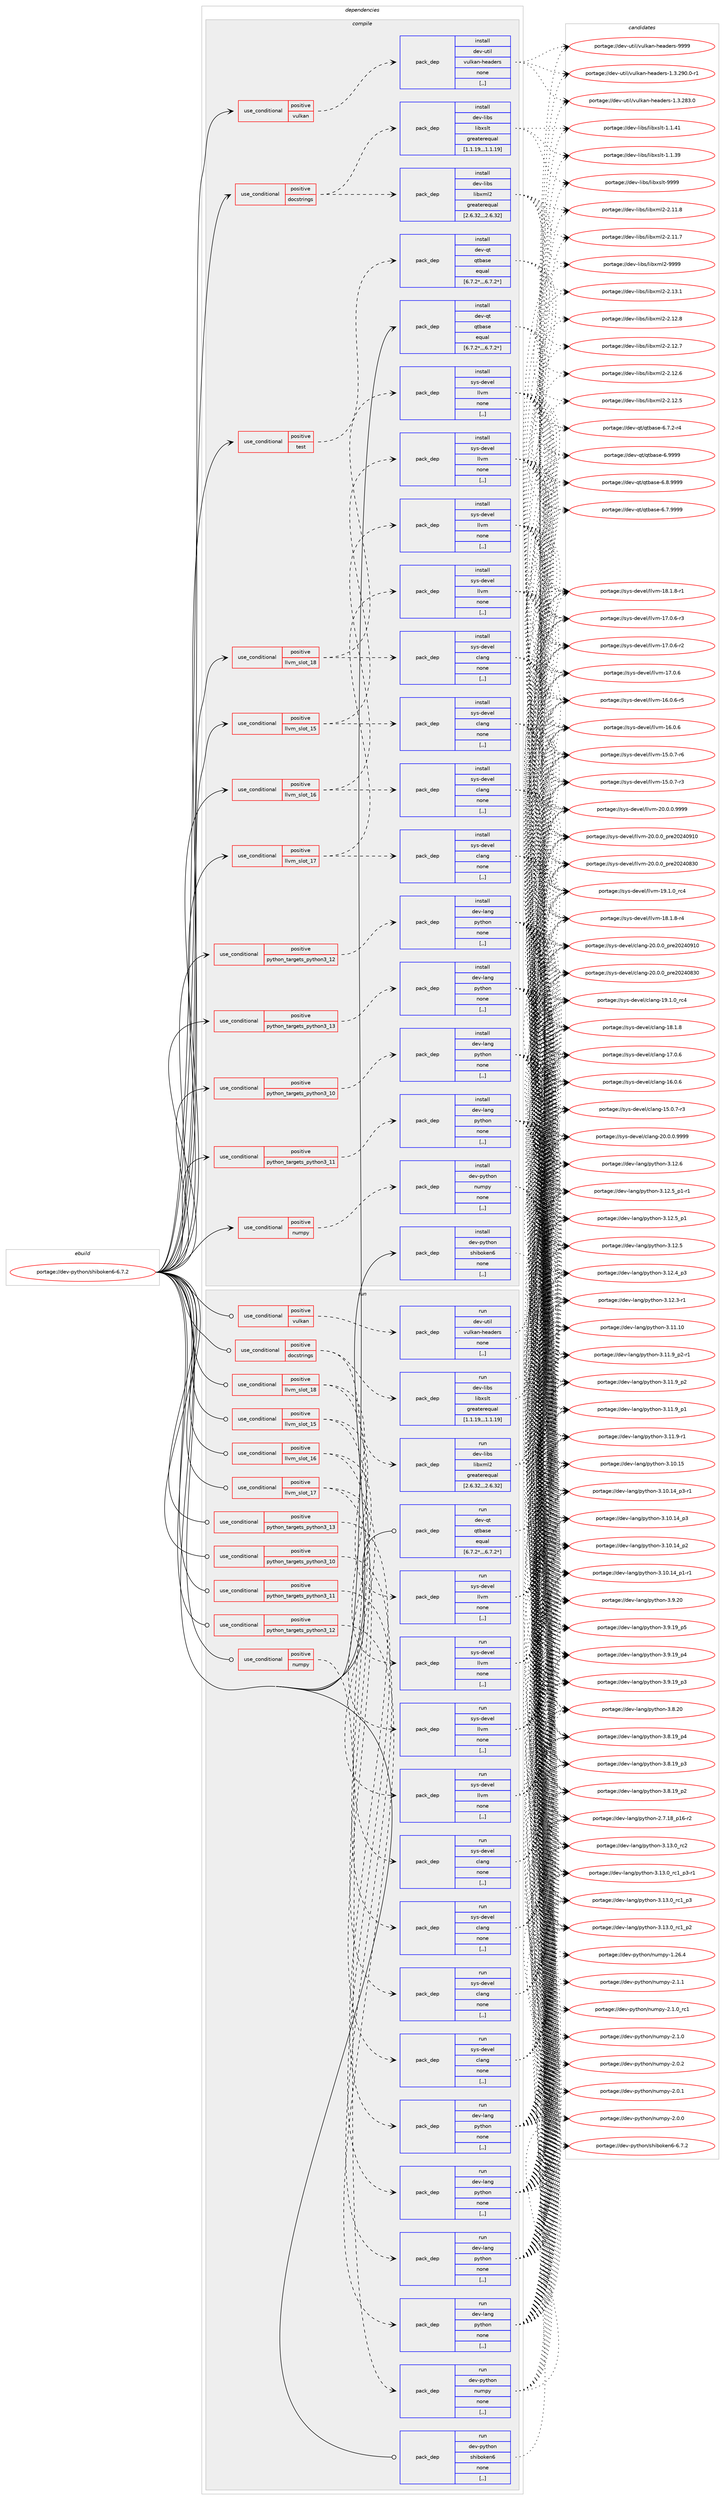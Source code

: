 digraph prolog {

# *************
# Graph options
# *************

newrank=true;
concentrate=true;
compound=true;
graph [rankdir=LR,fontname=Helvetica,fontsize=10,ranksep=1.5];#, ranksep=2.5, nodesep=0.2];
edge  [arrowhead=vee];
node  [fontname=Helvetica,fontsize=10];

# **********
# The ebuild
# **********

subgraph cluster_leftcol {
color=gray;
label=<<i>ebuild</i>>;
id [label="portage://dev-python/shiboken6-6.7.2", color=red, width=4, href="../dev-python/shiboken6-6.7.2.svg"];
}

# ****************
# The dependencies
# ****************

subgraph cluster_midcol {
color=gray;
label=<<i>dependencies</i>>;
subgraph cluster_compile {
fillcolor="#eeeeee";
style=filled;
label=<<i>compile</i>>;
subgraph cond170187 {
dependency658568 [label=<<TABLE BORDER="0" CELLBORDER="1" CELLSPACING="0" CELLPADDING="4"><TR><TD ROWSPAN="3" CELLPADDING="10">use_conditional</TD></TR><TR><TD>positive</TD></TR><TR><TD>docstrings</TD></TR></TABLE>>, shape=none, color=red];
subgraph pack483519 {
dependency658569 [label=<<TABLE BORDER="0" CELLBORDER="1" CELLSPACING="0" CELLPADDING="4" WIDTH="220"><TR><TD ROWSPAN="6" CELLPADDING="30">pack_dep</TD></TR><TR><TD WIDTH="110">install</TD></TR><TR><TD>dev-libs</TD></TR><TR><TD>libxml2</TD></TR><TR><TD>greaterequal</TD></TR><TR><TD>[2.6.32,,,2.6.32]</TD></TR></TABLE>>, shape=none, color=blue];
}
dependency658568:e -> dependency658569:w [weight=20,style="dashed",arrowhead="vee"];
subgraph pack483520 {
dependency658570 [label=<<TABLE BORDER="0" CELLBORDER="1" CELLSPACING="0" CELLPADDING="4" WIDTH="220"><TR><TD ROWSPAN="6" CELLPADDING="30">pack_dep</TD></TR><TR><TD WIDTH="110">install</TD></TR><TR><TD>dev-libs</TD></TR><TR><TD>libxslt</TD></TR><TR><TD>greaterequal</TD></TR><TR><TD>[1.1.19,,,1.1.19]</TD></TR></TABLE>>, shape=none, color=blue];
}
dependency658568:e -> dependency658570:w [weight=20,style="dashed",arrowhead="vee"];
}
id:e -> dependency658568:w [weight=20,style="solid",arrowhead="vee"];
subgraph cond170188 {
dependency658571 [label=<<TABLE BORDER="0" CELLBORDER="1" CELLSPACING="0" CELLPADDING="4"><TR><TD ROWSPAN="3" CELLPADDING="10">use_conditional</TD></TR><TR><TD>positive</TD></TR><TR><TD>llvm_slot_15</TD></TR></TABLE>>, shape=none, color=red];
subgraph pack483521 {
dependency658572 [label=<<TABLE BORDER="0" CELLBORDER="1" CELLSPACING="0" CELLPADDING="4" WIDTH="220"><TR><TD ROWSPAN="6" CELLPADDING="30">pack_dep</TD></TR><TR><TD WIDTH="110">install</TD></TR><TR><TD>sys-devel</TD></TR><TR><TD>clang</TD></TR><TR><TD>none</TD></TR><TR><TD>[,,]</TD></TR></TABLE>>, shape=none, color=blue];
}
dependency658571:e -> dependency658572:w [weight=20,style="dashed",arrowhead="vee"];
subgraph pack483522 {
dependency658573 [label=<<TABLE BORDER="0" CELLBORDER="1" CELLSPACING="0" CELLPADDING="4" WIDTH="220"><TR><TD ROWSPAN="6" CELLPADDING="30">pack_dep</TD></TR><TR><TD WIDTH="110">install</TD></TR><TR><TD>sys-devel</TD></TR><TR><TD>llvm</TD></TR><TR><TD>none</TD></TR><TR><TD>[,,]</TD></TR></TABLE>>, shape=none, color=blue];
}
dependency658571:e -> dependency658573:w [weight=20,style="dashed",arrowhead="vee"];
}
id:e -> dependency658571:w [weight=20,style="solid",arrowhead="vee"];
subgraph cond170189 {
dependency658574 [label=<<TABLE BORDER="0" CELLBORDER="1" CELLSPACING="0" CELLPADDING="4"><TR><TD ROWSPAN="3" CELLPADDING="10">use_conditional</TD></TR><TR><TD>positive</TD></TR><TR><TD>llvm_slot_16</TD></TR></TABLE>>, shape=none, color=red];
subgraph pack483523 {
dependency658575 [label=<<TABLE BORDER="0" CELLBORDER="1" CELLSPACING="0" CELLPADDING="4" WIDTH="220"><TR><TD ROWSPAN="6" CELLPADDING="30">pack_dep</TD></TR><TR><TD WIDTH="110">install</TD></TR><TR><TD>sys-devel</TD></TR><TR><TD>clang</TD></TR><TR><TD>none</TD></TR><TR><TD>[,,]</TD></TR></TABLE>>, shape=none, color=blue];
}
dependency658574:e -> dependency658575:w [weight=20,style="dashed",arrowhead="vee"];
subgraph pack483524 {
dependency658576 [label=<<TABLE BORDER="0" CELLBORDER="1" CELLSPACING="0" CELLPADDING="4" WIDTH="220"><TR><TD ROWSPAN="6" CELLPADDING="30">pack_dep</TD></TR><TR><TD WIDTH="110">install</TD></TR><TR><TD>sys-devel</TD></TR><TR><TD>llvm</TD></TR><TR><TD>none</TD></TR><TR><TD>[,,]</TD></TR></TABLE>>, shape=none, color=blue];
}
dependency658574:e -> dependency658576:w [weight=20,style="dashed",arrowhead="vee"];
}
id:e -> dependency658574:w [weight=20,style="solid",arrowhead="vee"];
subgraph cond170190 {
dependency658577 [label=<<TABLE BORDER="0" CELLBORDER="1" CELLSPACING="0" CELLPADDING="4"><TR><TD ROWSPAN="3" CELLPADDING="10">use_conditional</TD></TR><TR><TD>positive</TD></TR><TR><TD>llvm_slot_17</TD></TR></TABLE>>, shape=none, color=red];
subgraph pack483525 {
dependency658578 [label=<<TABLE BORDER="0" CELLBORDER="1" CELLSPACING="0" CELLPADDING="4" WIDTH="220"><TR><TD ROWSPAN="6" CELLPADDING="30">pack_dep</TD></TR><TR><TD WIDTH="110">install</TD></TR><TR><TD>sys-devel</TD></TR><TR><TD>clang</TD></TR><TR><TD>none</TD></TR><TR><TD>[,,]</TD></TR></TABLE>>, shape=none, color=blue];
}
dependency658577:e -> dependency658578:w [weight=20,style="dashed",arrowhead="vee"];
subgraph pack483526 {
dependency658579 [label=<<TABLE BORDER="0" CELLBORDER="1" CELLSPACING="0" CELLPADDING="4" WIDTH="220"><TR><TD ROWSPAN="6" CELLPADDING="30">pack_dep</TD></TR><TR><TD WIDTH="110">install</TD></TR><TR><TD>sys-devel</TD></TR><TR><TD>llvm</TD></TR><TR><TD>none</TD></TR><TR><TD>[,,]</TD></TR></TABLE>>, shape=none, color=blue];
}
dependency658577:e -> dependency658579:w [weight=20,style="dashed",arrowhead="vee"];
}
id:e -> dependency658577:w [weight=20,style="solid",arrowhead="vee"];
subgraph cond170191 {
dependency658580 [label=<<TABLE BORDER="0" CELLBORDER="1" CELLSPACING="0" CELLPADDING="4"><TR><TD ROWSPAN="3" CELLPADDING="10">use_conditional</TD></TR><TR><TD>positive</TD></TR><TR><TD>llvm_slot_18</TD></TR></TABLE>>, shape=none, color=red];
subgraph pack483527 {
dependency658581 [label=<<TABLE BORDER="0" CELLBORDER="1" CELLSPACING="0" CELLPADDING="4" WIDTH="220"><TR><TD ROWSPAN="6" CELLPADDING="30">pack_dep</TD></TR><TR><TD WIDTH="110">install</TD></TR><TR><TD>sys-devel</TD></TR><TR><TD>clang</TD></TR><TR><TD>none</TD></TR><TR><TD>[,,]</TD></TR></TABLE>>, shape=none, color=blue];
}
dependency658580:e -> dependency658581:w [weight=20,style="dashed",arrowhead="vee"];
subgraph pack483528 {
dependency658582 [label=<<TABLE BORDER="0" CELLBORDER="1" CELLSPACING="0" CELLPADDING="4" WIDTH="220"><TR><TD ROWSPAN="6" CELLPADDING="30">pack_dep</TD></TR><TR><TD WIDTH="110">install</TD></TR><TR><TD>sys-devel</TD></TR><TR><TD>llvm</TD></TR><TR><TD>none</TD></TR><TR><TD>[,,]</TD></TR></TABLE>>, shape=none, color=blue];
}
dependency658580:e -> dependency658582:w [weight=20,style="dashed",arrowhead="vee"];
}
id:e -> dependency658580:w [weight=20,style="solid",arrowhead="vee"];
subgraph cond170192 {
dependency658583 [label=<<TABLE BORDER="0" CELLBORDER="1" CELLSPACING="0" CELLPADDING="4"><TR><TD ROWSPAN="3" CELLPADDING="10">use_conditional</TD></TR><TR><TD>positive</TD></TR><TR><TD>numpy</TD></TR></TABLE>>, shape=none, color=red];
subgraph pack483529 {
dependency658584 [label=<<TABLE BORDER="0" CELLBORDER="1" CELLSPACING="0" CELLPADDING="4" WIDTH="220"><TR><TD ROWSPAN="6" CELLPADDING="30">pack_dep</TD></TR><TR><TD WIDTH="110">install</TD></TR><TR><TD>dev-python</TD></TR><TR><TD>numpy</TD></TR><TR><TD>none</TD></TR><TR><TD>[,,]</TD></TR></TABLE>>, shape=none, color=blue];
}
dependency658583:e -> dependency658584:w [weight=20,style="dashed",arrowhead="vee"];
}
id:e -> dependency658583:w [weight=20,style="solid",arrowhead="vee"];
subgraph cond170193 {
dependency658585 [label=<<TABLE BORDER="0" CELLBORDER="1" CELLSPACING="0" CELLPADDING="4"><TR><TD ROWSPAN="3" CELLPADDING="10">use_conditional</TD></TR><TR><TD>positive</TD></TR><TR><TD>python_targets_python3_10</TD></TR></TABLE>>, shape=none, color=red];
subgraph pack483530 {
dependency658586 [label=<<TABLE BORDER="0" CELLBORDER="1" CELLSPACING="0" CELLPADDING="4" WIDTH="220"><TR><TD ROWSPAN="6" CELLPADDING="30">pack_dep</TD></TR><TR><TD WIDTH="110">install</TD></TR><TR><TD>dev-lang</TD></TR><TR><TD>python</TD></TR><TR><TD>none</TD></TR><TR><TD>[,,]</TD></TR></TABLE>>, shape=none, color=blue];
}
dependency658585:e -> dependency658586:w [weight=20,style="dashed",arrowhead="vee"];
}
id:e -> dependency658585:w [weight=20,style="solid",arrowhead="vee"];
subgraph cond170194 {
dependency658587 [label=<<TABLE BORDER="0" CELLBORDER="1" CELLSPACING="0" CELLPADDING="4"><TR><TD ROWSPAN="3" CELLPADDING="10">use_conditional</TD></TR><TR><TD>positive</TD></TR><TR><TD>python_targets_python3_11</TD></TR></TABLE>>, shape=none, color=red];
subgraph pack483531 {
dependency658588 [label=<<TABLE BORDER="0" CELLBORDER="1" CELLSPACING="0" CELLPADDING="4" WIDTH="220"><TR><TD ROWSPAN="6" CELLPADDING="30">pack_dep</TD></TR><TR><TD WIDTH="110">install</TD></TR><TR><TD>dev-lang</TD></TR><TR><TD>python</TD></TR><TR><TD>none</TD></TR><TR><TD>[,,]</TD></TR></TABLE>>, shape=none, color=blue];
}
dependency658587:e -> dependency658588:w [weight=20,style="dashed",arrowhead="vee"];
}
id:e -> dependency658587:w [weight=20,style="solid",arrowhead="vee"];
subgraph cond170195 {
dependency658589 [label=<<TABLE BORDER="0" CELLBORDER="1" CELLSPACING="0" CELLPADDING="4"><TR><TD ROWSPAN="3" CELLPADDING="10">use_conditional</TD></TR><TR><TD>positive</TD></TR><TR><TD>python_targets_python3_12</TD></TR></TABLE>>, shape=none, color=red];
subgraph pack483532 {
dependency658590 [label=<<TABLE BORDER="0" CELLBORDER="1" CELLSPACING="0" CELLPADDING="4" WIDTH="220"><TR><TD ROWSPAN="6" CELLPADDING="30">pack_dep</TD></TR><TR><TD WIDTH="110">install</TD></TR><TR><TD>dev-lang</TD></TR><TR><TD>python</TD></TR><TR><TD>none</TD></TR><TR><TD>[,,]</TD></TR></TABLE>>, shape=none, color=blue];
}
dependency658589:e -> dependency658590:w [weight=20,style="dashed",arrowhead="vee"];
}
id:e -> dependency658589:w [weight=20,style="solid",arrowhead="vee"];
subgraph cond170196 {
dependency658591 [label=<<TABLE BORDER="0" CELLBORDER="1" CELLSPACING="0" CELLPADDING="4"><TR><TD ROWSPAN="3" CELLPADDING="10">use_conditional</TD></TR><TR><TD>positive</TD></TR><TR><TD>python_targets_python3_13</TD></TR></TABLE>>, shape=none, color=red];
subgraph pack483533 {
dependency658592 [label=<<TABLE BORDER="0" CELLBORDER="1" CELLSPACING="0" CELLPADDING="4" WIDTH="220"><TR><TD ROWSPAN="6" CELLPADDING="30">pack_dep</TD></TR><TR><TD WIDTH="110">install</TD></TR><TR><TD>dev-lang</TD></TR><TR><TD>python</TD></TR><TR><TD>none</TD></TR><TR><TD>[,,]</TD></TR></TABLE>>, shape=none, color=blue];
}
dependency658591:e -> dependency658592:w [weight=20,style="dashed",arrowhead="vee"];
}
id:e -> dependency658591:w [weight=20,style="solid",arrowhead="vee"];
subgraph cond170197 {
dependency658593 [label=<<TABLE BORDER="0" CELLBORDER="1" CELLSPACING="0" CELLPADDING="4"><TR><TD ROWSPAN="3" CELLPADDING="10">use_conditional</TD></TR><TR><TD>positive</TD></TR><TR><TD>test</TD></TR></TABLE>>, shape=none, color=red];
subgraph pack483534 {
dependency658594 [label=<<TABLE BORDER="0" CELLBORDER="1" CELLSPACING="0" CELLPADDING="4" WIDTH="220"><TR><TD ROWSPAN="6" CELLPADDING="30">pack_dep</TD></TR><TR><TD WIDTH="110">install</TD></TR><TR><TD>dev-qt</TD></TR><TR><TD>qtbase</TD></TR><TR><TD>equal</TD></TR><TR><TD>[6.7.2*,,,6.7.2*]</TD></TR></TABLE>>, shape=none, color=blue];
}
dependency658593:e -> dependency658594:w [weight=20,style="dashed",arrowhead="vee"];
}
id:e -> dependency658593:w [weight=20,style="solid",arrowhead="vee"];
subgraph cond170198 {
dependency658595 [label=<<TABLE BORDER="0" CELLBORDER="1" CELLSPACING="0" CELLPADDING="4"><TR><TD ROWSPAN="3" CELLPADDING="10">use_conditional</TD></TR><TR><TD>positive</TD></TR><TR><TD>vulkan</TD></TR></TABLE>>, shape=none, color=red];
subgraph pack483535 {
dependency658596 [label=<<TABLE BORDER="0" CELLBORDER="1" CELLSPACING="0" CELLPADDING="4" WIDTH="220"><TR><TD ROWSPAN="6" CELLPADDING="30">pack_dep</TD></TR><TR><TD WIDTH="110">install</TD></TR><TR><TD>dev-util</TD></TR><TR><TD>vulkan-headers</TD></TR><TR><TD>none</TD></TR><TR><TD>[,,]</TD></TR></TABLE>>, shape=none, color=blue];
}
dependency658595:e -> dependency658596:w [weight=20,style="dashed",arrowhead="vee"];
}
id:e -> dependency658595:w [weight=20,style="solid",arrowhead="vee"];
subgraph pack483536 {
dependency658597 [label=<<TABLE BORDER="0" CELLBORDER="1" CELLSPACING="0" CELLPADDING="4" WIDTH="220"><TR><TD ROWSPAN="6" CELLPADDING="30">pack_dep</TD></TR><TR><TD WIDTH="110">install</TD></TR><TR><TD>dev-qt</TD></TR><TR><TD>qtbase</TD></TR><TR><TD>equal</TD></TR><TR><TD>[6.7.2*,,,6.7.2*]</TD></TR></TABLE>>, shape=none, color=blue];
}
id:e -> dependency658597:w [weight=20,style="solid",arrowhead="vee"];
subgraph pack483537 {
dependency658598 [label=<<TABLE BORDER="0" CELLBORDER="1" CELLSPACING="0" CELLPADDING="4" WIDTH="220"><TR><TD ROWSPAN="6" CELLPADDING="30">pack_dep</TD></TR><TR><TD WIDTH="110">install</TD></TR><TR><TD>dev-python</TD></TR><TR><TD>shiboken6</TD></TR><TR><TD>none</TD></TR><TR><TD>[,,]</TD></TR></TABLE>>, shape=none, color=blue];
}
id:e -> dependency658598:w [weight=20,style="solid",arrowhead="vee"];
}
subgraph cluster_compileandrun {
fillcolor="#eeeeee";
style=filled;
label=<<i>compile and run</i>>;
}
subgraph cluster_run {
fillcolor="#eeeeee";
style=filled;
label=<<i>run</i>>;
subgraph cond170199 {
dependency658599 [label=<<TABLE BORDER="0" CELLBORDER="1" CELLSPACING="0" CELLPADDING="4"><TR><TD ROWSPAN="3" CELLPADDING="10">use_conditional</TD></TR><TR><TD>positive</TD></TR><TR><TD>docstrings</TD></TR></TABLE>>, shape=none, color=red];
subgraph pack483538 {
dependency658600 [label=<<TABLE BORDER="0" CELLBORDER="1" CELLSPACING="0" CELLPADDING="4" WIDTH="220"><TR><TD ROWSPAN="6" CELLPADDING="30">pack_dep</TD></TR><TR><TD WIDTH="110">run</TD></TR><TR><TD>dev-libs</TD></TR><TR><TD>libxml2</TD></TR><TR><TD>greaterequal</TD></TR><TR><TD>[2.6.32,,,2.6.32]</TD></TR></TABLE>>, shape=none, color=blue];
}
dependency658599:e -> dependency658600:w [weight=20,style="dashed",arrowhead="vee"];
subgraph pack483539 {
dependency658601 [label=<<TABLE BORDER="0" CELLBORDER="1" CELLSPACING="0" CELLPADDING="4" WIDTH="220"><TR><TD ROWSPAN="6" CELLPADDING="30">pack_dep</TD></TR><TR><TD WIDTH="110">run</TD></TR><TR><TD>dev-libs</TD></TR><TR><TD>libxslt</TD></TR><TR><TD>greaterequal</TD></TR><TR><TD>[1.1.19,,,1.1.19]</TD></TR></TABLE>>, shape=none, color=blue];
}
dependency658599:e -> dependency658601:w [weight=20,style="dashed",arrowhead="vee"];
}
id:e -> dependency658599:w [weight=20,style="solid",arrowhead="odot"];
subgraph cond170200 {
dependency658602 [label=<<TABLE BORDER="0" CELLBORDER="1" CELLSPACING="0" CELLPADDING="4"><TR><TD ROWSPAN="3" CELLPADDING="10">use_conditional</TD></TR><TR><TD>positive</TD></TR><TR><TD>llvm_slot_15</TD></TR></TABLE>>, shape=none, color=red];
subgraph pack483540 {
dependency658603 [label=<<TABLE BORDER="0" CELLBORDER="1" CELLSPACING="0" CELLPADDING="4" WIDTH="220"><TR><TD ROWSPAN="6" CELLPADDING="30">pack_dep</TD></TR><TR><TD WIDTH="110">run</TD></TR><TR><TD>sys-devel</TD></TR><TR><TD>clang</TD></TR><TR><TD>none</TD></TR><TR><TD>[,,]</TD></TR></TABLE>>, shape=none, color=blue];
}
dependency658602:e -> dependency658603:w [weight=20,style="dashed",arrowhead="vee"];
subgraph pack483541 {
dependency658604 [label=<<TABLE BORDER="0" CELLBORDER="1" CELLSPACING="0" CELLPADDING="4" WIDTH="220"><TR><TD ROWSPAN="6" CELLPADDING="30">pack_dep</TD></TR><TR><TD WIDTH="110">run</TD></TR><TR><TD>sys-devel</TD></TR><TR><TD>llvm</TD></TR><TR><TD>none</TD></TR><TR><TD>[,,]</TD></TR></TABLE>>, shape=none, color=blue];
}
dependency658602:e -> dependency658604:w [weight=20,style="dashed",arrowhead="vee"];
}
id:e -> dependency658602:w [weight=20,style="solid",arrowhead="odot"];
subgraph cond170201 {
dependency658605 [label=<<TABLE BORDER="0" CELLBORDER="1" CELLSPACING="0" CELLPADDING="4"><TR><TD ROWSPAN="3" CELLPADDING="10">use_conditional</TD></TR><TR><TD>positive</TD></TR><TR><TD>llvm_slot_16</TD></TR></TABLE>>, shape=none, color=red];
subgraph pack483542 {
dependency658606 [label=<<TABLE BORDER="0" CELLBORDER="1" CELLSPACING="0" CELLPADDING="4" WIDTH="220"><TR><TD ROWSPAN="6" CELLPADDING="30">pack_dep</TD></TR><TR><TD WIDTH="110">run</TD></TR><TR><TD>sys-devel</TD></TR><TR><TD>clang</TD></TR><TR><TD>none</TD></TR><TR><TD>[,,]</TD></TR></TABLE>>, shape=none, color=blue];
}
dependency658605:e -> dependency658606:w [weight=20,style="dashed",arrowhead="vee"];
subgraph pack483543 {
dependency658607 [label=<<TABLE BORDER="0" CELLBORDER="1" CELLSPACING="0" CELLPADDING="4" WIDTH="220"><TR><TD ROWSPAN="6" CELLPADDING="30">pack_dep</TD></TR><TR><TD WIDTH="110">run</TD></TR><TR><TD>sys-devel</TD></TR><TR><TD>llvm</TD></TR><TR><TD>none</TD></TR><TR><TD>[,,]</TD></TR></TABLE>>, shape=none, color=blue];
}
dependency658605:e -> dependency658607:w [weight=20,style="dashed",arrowhead="vee"];
}
id:e -> dependency658605:w [weight=20,style="solid",arrowhead="odot"];
subgraph cond170202 {
dependency658608 [label=<<TABLE BORDER="0" CELLBORDER="1" CELLSPACING="0" CELLPADDING="4"><TR><TD ROWSPAN="3" CELLPADDING="10">use_conditional</TD></TR><TR><TD>positive</TD></TR><TR><TD>llvm_slot_17</TD></TR></TABLE>>, shape=none, color=red];
subgraph pack483544 {
dependency658609 [label=<<TABLE BORDER="0" CELLBORDER="1" CELLSPACING="0" CELLPADDING="4" WIDTH="220"><TR><TD ROWSPAN="6" CELLPADDING="30">pack_dep</TD></TR><TR><TD WIDTH="110">run</TD></TR><TR><TD>sys-devel</TD></TR><TR><TD>clang</TD></TR><TR><TD>none</TD></TR><TR><TD>[,,]</TD></TR></TABLE>>, shape=none, color=blue];
}
dependency658608:e -> dependency658609:w [weight=20,style="dashed",arrowhead="vee"];
subgraph pack483545 {
dependency658610 [label=<<TABLE BORDER="0" CELLBORDER="1" CELLSPACING="0" CELLPADDING="4" WIDTH="220"><TR><TD ROWSPAN="6" CELLPADDING="30">pack_dep</TD></TR><TR><TD WIDTH="110">run</TD></TR><TR><TD>sys-devel</TD></TR><TR><TD>llvm</TD></TR><TR><TD>none</TD></TR><TR><TD>[,,]</TD></TR></TABLE>>, shape=none, color=blue];
}
dependency658608:e -> dependency658610:w [weight=20,style="dashed",arrowhead="vee"];
}
id:e -> dependency658608:w [weight=20,style="solid",arrowhead="odot"];
subgraph cond170203 {
dependency658611 [label=<<TABLE BORDER="0" CELLBORDER="1" CELLSPACING="0" CELLPADDING="4"><TR><TD ROWSPAN="3" CELLPADDING="10">use_conditional</TD></TR><TR><TD>positive</TD></TR><TR><TD>llvm_slot_18</TD></TR></TABLE>>, shape=none, color=red];
subgraph pack483546 {
dependency658612 [label=<<TABLE BORDER="0" CELLBORDER="1" CELLSPACING="0" CELLPADDING="4" WIDTH="220"><TR><TD ROWSPAN="6" CELLPADDING="30">pack_dep</TD></TR><TR><TD WIDTH="110">run</TD></TR><TR><TD>sys-devel</TD></TR><TR><TD>clang</TD></TR><TR><TD>none</TD></TR><TR><TD>[,,]</TD></TR></TABLE>>, shape=none, color=blue];
}
dependency658611:e -> dependency658612:w [weight=20,style="dashed",arrowhead="vee"];
subgraph pack483547 {
dependency658613 [label=<<TABLE BORDER="0" CELLBORDER="1" CELLSPACING="0" CELLPADDING="4" WIDTH="220"><TR><TD ROWSPAN="6" CELLPADDING="30">pack_dep</TD></TR><TR><TD WIDTH="110">run</TD></TR><TR><TD>sys-devel</TD></TR><TR><TD>llvm</TD></TR><TR><TD>none</TD></TR><TR><TD>[,,]</TD></TR></TABLE>>, shape=none, color=blue];
}
dependency658611:e -> dependency658613:w [weight=20,style="dashed",arrowhead="vee"];
}
id:e -> dependency658611:w [weight=20,style="solid",arrowhead="odot"];
subgraph cond170204 {
dependency658614 [label=<<TABLE BORDER="0" CELLBORDER="1" CELLSPACING="0" CELLPADDING="4"><TR><TD ROWSPAN="3" CELLPADDING="10">use_conditional</TD></TR><TR><TD>positive</TD></TR><TR><TD>numpy</TD></TR></TABLE>>, shape=none, color=red];
subgraph pack483548 {
dependency658615 [label=<<TABLE BORDER="0" CELLBORDER="1" CELLSPACING="0" CELLPADDING="4" WIDTH="220"><TR><TD ROWSPAN="6" CELLPADDING="30">pack_dep</TD></TR><TR><TD WIDTH="110">run</TD></TR><TR><TD>dev-python</TD></TR><TR><TD>numpy</TD></TR><TR><TD>none</TD></TR><TR><TD>[,,]</TD></TR></TABLE>>, shape=none, color=blue];
}
dependency658614:e -> dependency658615:w [weight=20,style="dashed",arrowhead="vee"];
}
id:e -> dependency658614:w [weight=20,style="solid",arrowhead="odot"];
subgraph cond170205 {
dependency658616 [label=<<TABLE BORDER="0" CELLBORDER="1" CELLSPACING="0" CELLPADDING="4"><TR><TD ROWSPAN="3" CELLPADDING="10">use_conditional</TD></TR><TR><TD>positive</TD></TR><TR><TD>python_targets_python3_10</TD></TR></TABLE>>, shape=none, color=red];
subgraph pack483549 {
dependency658617 [label=<<TABLE BORDER="0" CELLBORDER="1" CELLSPACING="0" CELLPADDING="4" WIDTH="220"><TR><TD ROWSPAN="6" CELLPADDING="30">pack_dep</TD></TR><TR><TD WIDTH="110">run</TD></TR><TR><TD>dev-lang</TD></TR><TR><TD>python</TD></TR><TR><TD>none</TD></TR><TR><TD>[,,]</TD></TR></TABLE>>, shape=none, color=blue];
}
dependency658616:e -> dependency658617:w [weight=20,style="dashed",arrowhead="vee"];
}
id:e -> dependency658616:w [weight=20,style="solid",arrowhead="odot"];
subgraph cond170206 {
dependency658618 [label=<<TABLE BORDER="0" CELLBORDER="1" CELLSPACING="0" CELLPADDING="4"><TR><TD ROWSPAN="3" CELLPADDING="10">use_conditional</TD></TR><TR><TD>positive</TD></TR><TR><TD>python_targets_python3_11</TD></TR></TABLE>>, shape=none, color=red];
subgraph pack483550 {
dependency658619 [label=<<TABLE BORDER="0" CELLBORDER="1" CELLSPACING="0" CELLPADDING="4" WIDTH="220"><TR><TD ROWSPAN="6" CELLPADDING="30">pack_dep</TD></TR><TR><TD WIDTH="110">run</TD></TR><TR><TD>dev-lang</TD></TR><TR><TD>python</TD></TR><TR><TD>none</TD></TR><TR><TD>[,,]</TD></TR></TABLE>>, shape=none, color=blue];
}
dependency658618:e -> dependency658619:w [weight=20,style="dashed",arrowhead="vee"];
}
id:e -> dependency658618:w [weight=20,style="solid",arrowhead="odot"];
subgraph cond170207 {
dependency658620 [label=<<TABLE BORDER="0" CELLBORDER="1" CELLSPACING="0" CELLPADDING="4"><TR><TD ROWSPAN="3" CELLPADDING="10">use_conditional</TD></TR><TR><TD>positive</TD></TR><TR><TD>python_targets_python3_12</TD></TR></TABLE>>, shape=none, color=red];
subgraph pack483551 {
dependency658621 [label=<<TABLE BORDER="0" CELLBORDER="1" CELLSPACING="0" CELLPADDING="4" WIDTH="220"><TR><TD ROWSPAN="6" CELLPADDING="30">pack_dep</TD></TR><TR><TD WIDTH="110">run</TD></TR><TR><TD>dev-lang</TD></TR><TR><TD>python</TD></TR><TR><TD>none</TD></TR><TR><TD>[,,]</TD></TR></TABLE>>, shape=none, color=blue];
}
dependency658620:e -> dependency658621:w [weight=20,style="dashed",arrowhead="vee"];
}
id:e -> dependency658620:w [weight=20,style="solid",arrowhead="odot"];
subgraph cond170208 {
dependency658622 [label=<<TABLE BORDER="0" CELLBORDER="1" CELLSPACING="0" CELLPADDING="4"><TR><TD ROWSPAN="3" CELLPADDING="10">use_conditional</TD></TR><TR><TD>positive</TD></TR><TR><TD>python_targets_python3_13</TD></TR></TABLE>>, shape=none, color=red];
subgraph pack483552 {
dependency658623 [label=<<TABLE BORDER="0" CELLBORDER="1" CELLSPACING="0" CELLPADDING="4" WIDTH="220"><TR><TD ROWSPAN="6" CELLPADDING="30">pack_dep</TD></TR><TR><TD WIDTH="110">run</TD></TR><TR><TD>dev-lang</TD></TR><TR><TD>python</TD></TR><TR><TD>none</TD></TR><TR><TD>[,,]</TD></TR></TABLE>>, shape=none, color=blue];
}
dependency658622:e -> dependency658623:w [weight=20,style="dashed",arrowhead="vee"];
}
id:e -> dependency658622:w [weight=20,style="solid",arrowhead="odot"];
subgraph cond170209 {
dependency658624 [label=<<TABLE BORDER="0" CELLBORDER="1" CELLSPACING="0" CELLPADDING="4"><TR><TD ROWSPAN="3" CELLPADDING="10">use_conditional</TD></TR><TR><TD>positive</TD></TR><TR><TD>vulkan</TD></TR></TABLE>>, shape=none, color=red];
subgraph pack483553 {
dependency658625 [label=<<TABLE BORDER="0" CELLBORDER="1" CELLSPACING="0" CELLPADDING="4" WIDTH="220"><TR><TD ROWSPAN="6" CELLPADDING="30">pack_dep</TD></TR><TR><TD WIDTH="110">run</TD></TR><TR><TD>dev-util</TD></TR><TR><TD>vulkan-headers</TD></TR><TR><TD>none</TD></TR><TR><TD>[,,]</TD></TR></TABLE>>, shape=none, color=blue];
}
dependency658624:e -> dependency658625:w [weight=20,style="dashed",arrowhead="vee"];
}
id:e -> dependency658624:w [weight=20,style="solid",arrowhead="odot"];
subgraph pack483554 {
dependency658626 [label=<<TABLE BORDER="0" CELLBORDER="1" CELLSPACING="0" CELLPADDING="4" WIDTH="220"><TR><TD ROWSPAN="6" CELLPADDING="30">pack_dep</TD></TR><TR><TD WIDTH="110">run</TD></TR><TR><TD>dev-qt</TD></TR><TR><TD>qtbase</TD></TR><TR><TD>equal</TD></TR><TR><TD>[6.7.2*,,,6.7.2*]</TD></TR></TABLE>>, shape=none, color=blue];
}
id:e -> dependency658626:w [weight=20,style="solid",arrowhead="odot"];
subgraph pack483555 {
dependency658627 [label=<<TABLE BORDER="0" CELLBORDER="1" CELLSPACING="0" CELLPADDING="4" WIDTH="220"><TR><TD ROWSPAN="6" CELLPADDING="30">pack_dep</TD></TR><TR><TD WIDTH="110">run</TD></TR><TR><TD>dev-python</TD></TR><TR><TD>shiboken6</TD></TR><TR><TD>none</TD></TR><TR><TD>[,,]</TD></TR></TABLE>>, shape=none, color=blue];
}
id:e -> dependency658627:w [weight=20,style="solid",arrowhead="odot"];
}
}

# **************
# The candidates
# **************

subgraph cluster_choices {
rank=same;
color=gray;
label=<<i>candidates</i>>;

subgraph choice483519 {
color=black;
nodesep=1;
choice10010111845108105981154710810598120109108504557575757 [label="portage://dev-libs/libxml2-9999", color=red, width=4,href="../dev-libs/libxml2-9999.svg"];
choice100101118451081059811547108105981201091085045504649514649 [label="portage://dev-libs/libxml2-2.13.1", color=red, width=4,href="../dev-libs/libxml2-2.13.1.svg"];
choice100101118451081059811547108105981201091085045504649504656 [label="portage://dev-libs/libxml2-2.12.8", color=red, width=4,href="../dev-libs/libxml2-2.12.8.svg"];
choice100101118451081059811547108105981201091085045504649504655 [label="portage://dev-libs/libxml2-2.12.7", color=red, width=4,href="../dev-libs/libxml2-2.12.7.svg"];
choice100101118451081059811547108105981201091085045504649504654 [label="portage://dev-libs/libxml2-2.12.6", color=red, width=4,href="../dev-libs/libxml2-2.12.6.svg"];
choice100101118451081059811547108105981201091085045504649504653 [label="portage://dev-libs/libxml2-2.12.5", color=red, width=4,href="../dev-libs/libxml2-2.12.5.svg"];
choice100101118451081059811547108105981201091085045504649494656 [label="portage://dev-libs/libxml2-2.11.8", color=red, width=4,href="../dev-libs/libxml2-2.11.8.svg"];
choice100101118451081059811547108105981201091085045504649494655 [label="portage://dev-libs/libxml2-2.11.7", color=red, width=4,href="../dev-libs/libxml2-2.11.7.svg"];
dependency658569:e -> choice10010111845108105981154710810598120109108504557575757:w [style=dotted,weight="100"];
dependency658569:e -> choice100101118451081059811547108105981201091085045504649514649:w [style=dotted,weight="100"];
dependency658569:e -> choice100101118451081059811547108105981201091085045504649504656:w [style=dotted,weight="100"];
dependency658569:e -> choice100101118451081059811547108105981201091085045504649504655:w [style=dotted,weight="100"];
dependency658569:e -> choice100101118451081059811547108105981201091085045504649504654:w [style=dotted,weight="100"];
dependency658569:e -> choice100101118451081059811547108105981201091085045504649504653:w [style=dotted,weight="100"];
dependency658569:e -> choice100101118451081059811547108105981201091085045504649494656:w [style=dotted,weight="100"];
dependency658569:e -> choice100101118451081059811547108105981201091085045504649494655:w [style=dotted,weight="100"];
}
subgraph choice483520 {
color=black;
nodesep=1;
choice100101118451081059811547108105981201151081164557575757 [label="portage://dev-libs/libxslt-9999", color=red, width=4,href="../dev-libs/libxslt-9999.svg"];
choice1001011184510810598115471081059812011510811645494649465249 [label="portage://dev-libs/libxslt-1.1.41", color=red, width=4,href="../dev-libs/libxslt-1.1.41.svg"];
choice1001011184510810598115471081059812011510811645494649465157 [label="portage://dev-libs/libxslt-1.1.39", color=red, width=4,href="../dev-libs/libxslt-1.1.39.svg"];
dependency658570:e -> choice100101118451081059811547108105981201151081164557575757:w [style=dotted,weight="100"];
dependency658570:e -> choice1001011184510810598115471081059812011510811645494649465249:w [style=dotted,weight="100"];
dependency658570:e -> choice1001011184510810598115471081059812011510811645494649465157:w [style=dotted,weight="100"];
}
subgraph choice483521 {
color=black;
nodesep=1;
choice11512111545100101118101108479910897110103455048464846484657575757 [label="portage://sys-devel/clang-20.0.0.9999", color=red, width=4,href="../sys-devel/clang-20.0.0.9999.svg"];
choice1151211154510010111810110847991089711010345504846484648951121141015048505248574948 [label="portage://sys-devel/clang-20.0.0_pre20240910", color=red, width=4,href="../sys-devel/clang-20.0.0_pre20240910.svg"];
choice1151211154510010111810110847991089711010345504846484648951121141015048505248565148 [label="portage://sys-devel/clang-20.0.0_pre20240830", color=red, width=4,href="../sys-devel/clang-20.0.0_pre20240830.svg"];
choice1151211154510010111810110847991089711010345495746494648951149952 [label="portage://sys-devel/clang-19.1.0_rc4", color=red, width=4,href="../sys-devel/clang-19.1.0_rc4.svg"];
choice1151211154510010111810110847991089711010345495646494656 [label="portage://sys-devel/clang-18.1.8", color=red, width=4,href="../sys-devel/clang-18.1.8.svg"];
choice1151211154510010111810110847991089711010345495546484654 [label="portage://sys-devel/clang-17.0.6", color=red, width=4,href="../sys-devel/clang-17.0.6.svg"];
choice1151211154510010111810110847991089711010345495446484654 [label="portage://sys-devel/clang-16.0.6", color=red, width=4,href="../sys-devel/clang-16.0.6.svg"];
choice11512111545100101118101108479910897110103454953464846554511451 [label="portage://sys-devel/clang-15.0.7-r3", color=red, width=4,href="../sys-devel/clang-15.0.7-r3.svg"];
dependency658572:e -> choice11512111545100101118101108479910897110103455048464846484657575757:w [style=dotted,weight="100"];
dependency658572:e -> choice1151211154510010111810110847991089711010345504846484648951121141015048505248574948:w [style=dotted,weight="100"];
dependency658572:e -> choice1151211154510010111810110847991089711010345504846484648951121141015048505248565148:w [style=dotted,weight="100"];
dependency658572:e -> choice1151211154510010111810110847991089711010345495746494648951149952:w [style=dotted,weight="100"];
dependency658572:e -> choice1151211154510010111810110847991089711010345495646494656:w [style=dotted,weight="100"];
dependency658572:e -> choice1151211154510010111810110847991089711010345495546484654:w [style=dotted,weight="100"];
dependency658572:e -> choice1151211154510010111810110847991089711010345495446484654:w [style=dotted,weight="100"];
dependency658572:e -> choice11512111545100101118101108479910897110103454953464846554511451:w [style=dotted,weight="100"];
}
subgraph choice483522 {
color=black;
nodesep=1;
choice1151211154510010111810110847108108118109455048464846484657575757 [label="portage://sys-devel/llvm-20.0.0.9999", color=red, width=4,href="../sys-devel/llvm-20.0.0.9999.svg"];
choice115121115451001011181011084710810811810945504846484648951121141015048505248574948 [label="portage://sys-devel/llvm-20.0.0_pre20240910", color=red, width=4,href="../sys-devel/llvm-20.0.0_pre20240910.svg"];
choice115121115451001011181011084710810811810945504846484648951121141015048505248565148 [label="portage://sys-devel/llvm-20.0.0_pre20240830", color=red, width=4,href="../sys-devel/llvm-20.0.0_pre20240830.svg"];
choice115121115451001011181011084710810811810945495746494648951149952 [label="portage://sys-devel/llvm-19.1.0_rc4", color=red, width=4,href="../sys-devel/llvm-19.1.0_rc4.svg"];
choice1151211154510010111810110847108108118109454956464946564511452 [label="portage://sys-devel/llvm-18.1.8-r4", color=red, width=4,href="../sys-devel/llvm-18.1.8-r4.svg"];
choice1151211154510010111810110847108108118109454956464946564511449 [label="portage://sys-devel/llvm-18.1.8-r1", color=red, width=4,href="../sys-devel/llvm-18.1.8-r1.svg"];
choice1151211154510010111810110847108108118109454955464846544511451 [label="portage://sys-devel/llvm-17.0.6-r3", color=red, width=4,href="../sys-devel/llvm-17.0.6-r3.svg"];
choice1151211154510010111810110847108108118109454955464846544511450 [label="portage://sys-devel/llvm-17.0.6-r2", color=red, width=4,href="../sys-devel/llvm-17.0.6-r2.svg"];
choice115121115451001011181011084710810811810945495546484654 [label="portage://sys-devel/llvm-17.0.6", color=red, width=4,href="../sys-devel/llvm-17.0.6.svg"];
choice1151211154510010111810110847108108118109454954464846544511453 [label="portage://sys-devel/llvm-16.0.6-r5", color=red, width=4,href="../sys-devel/llvm-16.0.6-r5.svg"];
choice115121115451001011181011084710810811810945495446484654 [label="portage://sys-devel/llvm-16.0.6", color=red, width=4,href="../sys-devel/llvm-16.0.6.svg"];
choice1151211154510010111810110847108108118109454953464846554511454 [label="portage://sys-devel/llvm-15.0.7-r6", color=red, width=4,href="../sys-devel/llvm-15.0.7-r6.svg"];
choice1151211154510010111810110847108108118109454953464846554511451 [label="portage://sys-devel/llvm-15.0.7-r3", color=red, width=4,href="../sys-devel/llvm-15.0.7-r3.svg"];
dependency658573:e -> choice1151211154510010111810110847108108118109455048464846484657575757:w [style=dotted,weight="100"];
dependency658573:e -> choice115121115451001011181011084710810811810945504846484648951121141015048505248574948:w [style=dotted,weight="100"];
dependency658573:e -> choice115121115451001011181011084710810811810945504846484648951121141015048505248565148:w [style=dotted,weight="100"];
dependency658573:e -> choice115121115451001011181011084710810811810945495746494648951149952:w [style=dotted,weight="100"];
dependency658573:e -> choice1151211154510010111810110847108108118109454956464946564511452:w [style=dotted,weight="100"];
dependency658573:e -> choice1151211154510010111810110847108108118109454956464946564511449:w [style=dotted,weight="100"];
dependency658573:e -> choice1151211154510010111810110847108108118109454955464846544511451:w [style=dotted,weight="100"];
dependency658573:e -> choice1151211154510010111810110847108108118109454955464846544511450:w [style=dotted,weight="100"];
dependency658573:e -> choice115121115451001011181011084710810811810945495546484654:w [style=dotted,weight="100"];
dependency658573:e -> choice1151211154510010111810110847108108118109454954464846544511453:w [style=dotted,weight="100"];
dependency658573:e -> choice115121115451001011181011084710810811810945495446484654:w [style=dotted,weight="100"];
dependency658573:e -> choice1151211154510010111810110847108108118109454953464846554511454:w [style=dotted,weight="100"];
dependency658573:e -> choice1151211154510010111810110847108108118109454953464846554511451:w [style=dotted,weight="100"];
}
subgraph choice483523 {
color=black;
nodesep=1;
choice11512111545100101118101108479910897110103455048464846484657575757 [label="portage://sys-devel/clang-20.0.0.9999", color=red, width=4,href="../sys-devel/clang-20.0.0.9999.svg"];
choice1151211154510010111810110847991089711010345504846484648951121141015048505248574948 [label="portage://sys-devel/clang-20.0.0_pre20240910", color=red, width=4,href="../sys-devel/clang-20.0.0_pre20240910.svg"];
choice1151211154510010111810110847991089711010345504846484648951121141015048505248565148 [label="portage://sys-devel/clang-20.0.0_pre20240830", color=red, width=4,href="../sys-devel/clang-20.0.0_pre20240830.svg"];
choice1151211154510010111810110847991089711010345495746494648951149952 [label="portage://sys-devel/clang-19.1.0_rc4", color=red, width=4,href="../sys-devel/clang-19.1.0_rc4.svg"];
choice1151211154510010111810110847991089711010345495646494656 [label="portage://sys-devel/clang-18.1.8", color=red, width=4,href="../sys-devel/clang-18.1.8.svg"];
choice1151211154510010111810110847991089711010345495546484654 [label="portage://sys-devel/clang-17.0.6", color=red, width=4,href="../sys-devel/clang-17.0.6.svg"];
choice1151211154510010111810110847991089711010345495446484654 [label="portage://sys-devel/clang-16.0.6", color=red, width=4,href="../sys-devel/clang-16.0.6.svg"];
choice11512111545100101118101108479910897110103454953464846554511451 [label="portage://sys-devel/clang-15.0.7-r3", color=red, width=4,href="../sys-devel/clang-15.0.7-r3.svg"];
dependency658575:e -> choice11512111545100101118101108479910897110103455048464846484657575757:w [style=dotted,weight="100"];
dependency658575:e -> choice1151211154510010111810110847991089711010345504846484648951121141015048505248574948:w [style=dotted,weight="100"];
dependency658575:e -> choice1151211154510010111810110847991089711010345504846484648951121141015048505248565148:w [style=dotted,weight="100"];
dependency658575:e -> choice1151211154510010111810110847991089711010345495746494648951149952:w [style=dotted,weight="100"];
dependency658575:e -> choice1151211154510010111810110847991089711010345495646494656:w [style=dotted,weight="100"];
dependency658575:e -> choice1151211154510010111810110847991089711010345495546484654:w [style=dotted,weight="100"];
dependency658575:e -> choice1151211154510010111810110847991089711010345495446484654:w [style=dotted,weight="100"];
dependency658575:e -> choice11512111545100101118101108479910897110103454953464846554511451:w [style=dotted,weight="100"];
}
subgraph choice483524 {
color=black;
nodesep=1;
choice1151211154510010111810110847108108118109455048464846484657575757 [label="portage://sys-devel/llvm-20.0.0.9999", color=red, width=4,href="../sys-devel/llvm-20.0.0.9999.svg"];
choice115121115451001011181011084710810811810945504846484648951121141015048505248574948 [label="portage://sys-devel/llvm-20.0.0_pre20240910", color=red, width=4,href="../sys-devel/llvm-20.0.0_pre20240910.svg"];
choice115121115451001011181011084710810811810945504846484648951121141015048505248565148 [label="portage://sys-devel/llvm-20.0.0_pre20240830", color=red, width=4,href="../sys-devel/llvm-20.0.0_pre20240830.svg"];
choice115121115451001011181011084710810811810945495746494648951149952 [label="portage://sys-devel/llvm-19.1.0_rc4", color=red, width=4,href="../sys-devel/llvm-19.1.0_rc4.svg"];
choice1151211154510010111810110847108108118109454956464946564511452 [label="portage://sys-devel/llvm-18.1.8-r4", color=red, width=4,href="../sys-devel/llvm-18.1.8-r4.svg"];
choice1151211154510010111810110847108108118109454956464946564511449 [label="portage://sys-devel/llvm-18.1.8-r1", color=red, width=4,href="../sys-devel/llvm-18.1.8-r1.svg"];
choice1151211154510010111810110847108108118109454955464846544511451 [label="portage://sys-devel/llvm-17.0.6-r3", color=red, width=4,href="../sys-devel/llvm-17.0.6-r3.svg"];
choice1151211154510010111810110847108108118109454955464846544511450 [label="portage://sys-devel/llvm-17.0.6-r2", color=red, width=4,href="../sys-devel/llvm-17.0.6-r2.svg"];
choice115121115451001011181011084710810811810945495546484654 [label="portage://sys-devel/llvm-17.0.6", color=red, width=4,href="../sys-devel/llvm-17.0.6.svg"];
choice1151211154510010111810110847108108118109454954464846544511453 [label="portage://sys-devel/llvm-16.0.6-r5", color=red, width=4,href="../sys-devel/llvm-16.0.6-r5.svg"];
choice115121115451001011181011084710810811810945495446484654 [label="portage://sys-devel/llvm-16.0.6", color=red, width=4,href="../sys-devel/llvm-16.0.6.svg"];
choice1151211154510010111810110847108108118109454953464846554511454 [label="portage://sys-devel/llvm-15.0.7-r6", color=red, width=4,href="../sys-devel/llvm-15.0.7-r6.svg"];
choice1151211154510010111810110847108108118109454953464846554511451 [label="portage://sys-devel/llvm-15.0.7-r3", color=red, width=4,href="../sys-devel/llvm-15.0.7-r3.svg"];
dependency658576:e -> choice1151211154510010111810110847108108118109455048464846484657575757:w [style=dotted,weight="100"];
dependency658576:e -> choice115121115451001011181011084710810811810945504846484648951121141015048505248574948:w [style=dotted,weight="100"];
dependency658576:e -> choice115121115451001011181011084710810811810945504846484648951121141015048505248565148:w [style=dotted,weight="100"];
dependency658576:e -> choice115121115451001011181011084710810811810945495746494648951149952:w [style=dotted,weight="100"];
dependency658576:e -> choice1151211154510010111810110847108108118109454956464946564511452:w [style=dotted,weight="100"];
dependency658576:e -> choice1151211154510010111810110847108108118109454956464946564511449:w [style=dotted,weight="100"];
dependency658576:e -> choice1151211154510010111810110847108108118109454955464846544511451:w [style=dotted,weight="100"];
dependency658576:e -> choice1151211154510010111810110847108108118109454955464846544511450:w [style=dotted,weight="100"];
dependency658576:e -> choice115121115451001011181011084710810811810945495546484654:w [style=dotted,weight="100"];
dependency658576:e -> choice1151211154510010111810110847108108118109454954464846544511453:w [style=dotted,weight="100"];
dependency658576:e -> choice115121115451001011181011084710810811810945495446484654:w [style=dotted,weight="100"];
dependency658576:e -> choice1151211154510010111810110847108108118109454953464846554511454:w [style=dotted,weight="100"];
dependency658576:e -> choice1151211154510010111810110847108108118109454953464846554511451:w [style=dotted,weight="100"];
}
subgraph choice483525 {
color=black;
nodesep=1;
choice11512111545100101118101108479910897110103455048464846484657575757 [label="portage://sys-devel/clang-20.0.0.9999", color=red, width=4,href="../sys-devel/clang-20.0.0.9999.svg"];
choice1151211154510010111810110847991089711010345504846484648951121141015048505248574948 [label="portage://sys-devel/clang-20.0.0_pre20240910", color=red, width=4,href="../sys-devel/clang-20.0.0_pre20240910.svg"];
choice1151211154510010111810110847991089711010345504846484648951121141015048505248565148 [label="portage://sys-devel/clang-20.0.0_pre20240830", color=red, width=4,href="../sys-devel/clang-20.0.0_pre20240830.svg"];
choice1151211154510010111810110847991089711010345495746494648951149952 [label="portage://sys-devel/clang-19.1.0_rc4", color=red, width=4,href="../sys-devel/clang-19.1.0_rc4.svg"];
choice1151211154510010111810110847991089711010345495646494656 [label="portage://sys-devel/clang-18.1.8", color=red, width=4,href="../sys-devel/clang-18.1.8.svg"];
choice1151211154510010111810110847991089711010345495546484654 [label="portage://sys-devel/clang-17.0.6", color=red, width=4,href="../sys-devel/clang-17.0.6.svg"];
choice1151211154510010111810110847991089711010345495446484654 [label="portage://sys-devel/clang-16.0.6", color=red, width=4,href="../sys-devel/clang-16.0.6.svg"];
choice11512111545100101118101108479910897110103454953464846554511451 [label="portage://sys-devel/clang-15.0.7-r3", color=red, width=4,href="../sys-devel/clang-15.0.7-r3.svg"];
dependency658578:e -> choice11512111545100101118101108479910897110103455048464846484657575757:w [style=dotted,weight="100"];
dependency658578:e -> choice1151211154510010111810110847991089711010345504846484648951121141015048505248574948:w [style=dotted,weight="100"];
dependency658578:e -> choice1151211154510010111810110847991089711010345504846484648951121141015048505248565148:w [style=dotted,weight="100"];
dependency658578:e -> choice1151211154510010111810110847991089711010345495746494648951149952:w [style=dotted,weight="100"];
dependency658578:e -> choice1151211154510010111810110847991089711010345495646494656:w [style=dotted,weight="100"];
dependency658578:e -> choice1151211154510010111810110847991089711010345495546484654:w [style=dotted,weight="100"];
dependency658578:e -> choice1151211154510010111810110847991089711010345495446484654:w [style=dotted,weight="100"];
dependency658578:e -> choice11512111545100101118101108479910897110103454953464846554511451:w [style=dotted,weight="100"];
}
subgraph choice483526 {
color=black;
nodesep=1;
choice1151211154510010111810110847108108118109455048464846484657575757 [label="portage://sys-devel/llvm-20.0.0.9999", color=red, width=4,href="../sys-devel/llvm-20.0.0.9999.svg"];
choice115121115451001011181011084710810811810945504846484648951121141015048505248574948 [label="portage://sys-devel/llvm-20.0.0_pre20240910", color=red, width=4,href="../sys-devel/llvm-20.0.0_pre20240910.svg"];
choice115121115451001011181011084710810811810945504846484648951121141015048505248565148 [label="portage://sys-devel/llvm-20.0.0_pre20240830", color=red, width=4,href="../sys-devel/llvm-20.0.0_pre20240830.svg"];
choice115121115451001011181011084710810811810945495746494648951149952 [label="portage://sys-devel/llvm-19.1.0_rc4", color=red, width=4,href="../sys-devel/llvm-19.1.0_rc4.svg"];
choice1151211154510010111810110847108108118109454956464946564511452 [label="portage://sys-devel/llvm-18.1.8-r4", color=red, width=4,href="../sys-devel/llvm-18.1.8-r4.svg"];
choice1151211154510010111810110847108108118109454956464946564511449 [label="portage://sys-devel/llvm-18.1.8-r1", color=red, width=4,href="../sys-devel/llvm-18.1.8-r1.svg"];
choice1151211154510010111810110847108108118109454955464846544511451 [label="portage://sys-devel/llvm-17.0.6-r3", color=red, width=4,href="../sys-devel/llvm-17.0.6-r3.svg"];
choice1151211154510010111810110847108108118109454955464846544511450 [label="portage://sys-devel/llvm-17.0.6-r2", color=red, width=4,href="../sys-devel/llvm-17.0.6-r2.svg"];
choice115121115451001011181011084710810811810945495546484654 [label="portage://sys-devel/llvm-17.0.6", color=red, width=4,href="../sys-devel/llvm-17.0.6.svg"];
choice1151211154510010111810110847108108118109454954464846544511453 [label="portage://sys-devel/llvm-16.0.6-r5", color=red, width=4,href="../sys-devel/llvm-16.0.6-r5.svg"];
choice115121115451001011181011084710810811810945495446484654 [label="portage://sys-devel/llvm-16.0.6", color=red, width=4,href="../sys-devel/llvm-16.0.6.svg"];
choice1151211154510010111810110847108108118109454953464846554511454 [label="portage://sys-devel/llvm-15.0.7-r6", color=red, width=4,href="../sys-devel/llvm-15.0.7-r6.svg"];
choice1151211154510010111810110847108108118109454953464846554511451 [label="portage://sys-devel/llvm-15.0.7-r3", color=red, width=4,href="../sys-devel/llvm-15.0.7-r3.svg"];
dependency658579:e -> choice1151211154510010111810110847108108118109455048464846484657575757:w [style=dotted,weight="100"];
dependency658579:e -> choice115121115451001011181011084710810811810945504846484648951121141015048505248574948:w [style=dotted,weight="100"];
dependency658579:e -> choice115121115451001011181011084710810811810945504846484648951121141015048505248565148:w [style=dotted,weight="100"];
dependency658579:e -> choice115121115451001011181011084710810811810945495746494648951149952:w [style=dotted,weight="100"];
dependency658579:e -> choice1151211154510010111810110847108108118109454956464946564511452:w [style=dotted,weight="100"];
dependency658579:e -> choice1151211154510010111810110847108108118109454956464946564511449:w [style=dotted,weight="100"];
dependency658579:e -> choice1151211154510010111810110847108108118109454955464846544511451:w [style=dotted,weight="100"];
dependency658579:e -> choice1151211154510010111810110847108108118109454955464846544511450:w [style=dotted,weight="100"];
dependency658579:e -> choice115121115451001011181011084710810811810945495546484654:w [style=dotted,weight="100"];
dependency658579:e -> choice1151211154510010111810110847108108118109454954464846544511453:w [style=dotted,weight="100"];
dependency658579:e -> choice115121115451001011181011084710810811810945495446484654:w [style=dotted,weight="100"];
dependency658579:e -> choice1151211154510010111810110847108108118109454953464846554511454:w [style=dotted,weight="100"];
dependency658579:e -> choice1151211154510010111810110847108108118109454953464846554511451:w [style=dotted,weight="100"];
}
subgraph choice483527 {
color=black;
nodesep=1;
choice11512111545100101118101108479910897110103455048464846484657575757 [label="portage://sys-devel/clang-20.0.0.9999", color=red, width=4,href="../sys-devel/clang-20.0.0.9999.svg"];
choice1151211154510010111810110847991089711010345504846484648951121141015048505248574948 [label="portage://sys-devel/clang-20.0.0_pre20240910", color=red, width=4,href="../sys-devel/clang-20.0.0_pre20240910.svg"];
choice1151211154510010111810110847991089711010345504846484648951121141015048505248565148 [label="portage://sys-devel/clang-20.0.0_pre20240830", color=red, width=4,href="../sys-devel/clang-20.0.0_pre20240830.svg"];
choice1151211154510010111810110847991089711010345495746494648951149952 [label="portage://sys-devel/clang-19.1.0_rc4", color=red, width=4,href="../sys-devel/clang-19.1.0_rc4.svg"];
choice1151211154510010111810110847991089711010345495646494656 [label="portage://sys-devel/clang-18.1.8", color=red, width=4,href="../sys-devel/clang-18.1.8.svg"];
choice1151211154510010111810110847991089711010345495546484654 [label="portage://sys-devel/clang-17.0.6", color=red, width=4,href="../sys-devel/clang-17.0.6.svg"];
choice1151211154510010111810110847991089711010345495446484654 [label="portage://sys-devel/clang-16.0.6", color=red, width=4,href="../sys-devel/clang-16.0.6.svg"];
choice11512111545100101118101108479910897110103454953464846554511451 [label="portage://sys-devel/clang-15.0.7-r3", color=red, width=4,href="../sys-devel/clang-15.0.7-r3.svg"];
dependency658581:e -> choice11512111545100101118101108479910897110103455048464846484657575757:w [style=dotted,weight="100"];
dependency658581:e -> choice1151211154510010111810110847991089711010345504846484648951121141015048505248574948:w [style=dotted,weight="100"];
dependency658581:e -> choice1151211154510010111810110847991089711010345504846484648951121141015048505248565148:w [style=dotted,weight="100"];
dependency658581:e -> choice1151211154510010111810110847991089711010345495746494648951149952:w [style=dotted,weight="100"];
dependency658581:e -> choice1151211154510010111810110847991089711010345495646494656:w [style=dotted,weight="100"];
dependency658581:e -> choice1151211154510010111810110847991089711010345495546484654:w [style=dotted,weight="100"];
dependency658581:e -> choice1151211154510010111810110847991089711010345495446484654:w [style=dotted,weight="100"];
dependency658581:e -> choice11512111545100101118101108479910897110103454953464846554511451:w [style=dotted,weight="100"];
}
subgraph choice483528 {
color=black;
nodesep=1;
choice1151211154510010111810110847108108118109455048464846484657575757 [label="portage://sys-devel/llvm-20.0.0.9999", color=red, width=4,href="../sys-devel/llvm-20.0.0.9999.svg"];
choice115121115451001011181011084710810811810945504846484648951121141015048505248574948 [label="portage://sys-devel/llvm-20.0.0_pre20240910", color=red, width=4,href="../sys-devel/llvm-20.0.0_pre20240910.svg"];
choice115121115451001011181011084710810811810945504846484648951121141015048505248565148 [label="portage://sys-devel/llvm-20.0.0_pre20240830", color=red, width=4,href="../sys-devel/llvm-20.0.0_pre20240830.svg"];
choice115121115451001011181011084710810811810945495746494648951149952 [label="portage://sys-devel/llvm-19.1.0_rc4", color=red, width=4,href="../sys-devel/llvm-19.1.0_rc4.svg"];
choice1151211154510010111810110847108108118109454956464946564511452 [label="portage://sys-devel/llvm-18.1.8-r4", color=red, width=4,href="../sys-devel/llvm-18.1.8-r4.svg"];
choice1151211154510010111810110847108108118109454956464946564511449 [label="portage://sys-devel/llvm-18.1.8-r1", color=red, width=4,href="../sys-devel/llvm-18.1.8-r1.svg"];
choice1151211154510010111810110847108108118109454955464846544511451 [label="portage://sys-devel/llvm-17.0.6-r3", color=red, width=4,href="../sys-devel/llvm-17.0.6-r3.svg"];
choice1151211154510010111810110847108108118109454955464846544511450 [label="portage://sys-devel/llvm-17.0.6-r2", color=red, width=4,href="../sys-devel/llvm-17.0.6-r2.svg"];
choice115121115451001011181011084710810811810945495546484654 [label="portage://sys-devel/llvm-17.0.6", color=red, width=4,href="../sys-devel/llvm-17.0.6.svg"];
choice1151211154510010111810110847108108118109454954464846544511453 [label="portage://sys-devel/llvm-16.0.6-r5", color=red, width=4,href="../sys-devel/llvm-16.0.6-r5.svg"];
choice115121115451001011181011084710810811810945495446484654 [label="portage://sys-devel/llvm-16.0.6", color=red, width=4,href="../sys-devel/llvm-16.0.6.svg"];
choice1151211154510010111810110847108108118109454953464846554511454 [label="portage://sys-devel/llvm-15.0.7-r6", color=red, width=4,href="../sys-devel/llvm-15.0.7-r6.svg"];
choice1151211154510010111810110847108108118109454953464846554511451 [label="portage://sys-devel/llvm-15.0.7-r3", color=red, width=4,href="../sys-devel/llvm-15.0.7-r3.svg"];
dependency658582:e -> choice1151211154510010111810110847108108118109455048464846484657575757:w [style=dotted,weight="100"];
dependency658582:e -> choice115121115451001011181011084710810811810945504846484648951121141015048505248574948:w [style=dotted,weight="100"];
dependency658582:e -> choice115121115451001011181011084710810811810945504846484648951121141015048505248565148:w [style=dotted,weight="100"];
dependency658582:e -> choice115121115451001011181011084710810811810945495746494648951149952:w [style=dotted,weight="100"];
dependency658582:e -> choice1151211154510010111810110847108108118109454956464946564511452:w [style=dotted,weight="100"];
dependency658582:e -> choice1151211154510010111810110847108108118109454956464946564511449:w [style=dotted,weight="100"];
dependency658582:e -> choice1151211154510010111810110847108108118109454955464846544511451:w [style=dotted,weight="100"];
dependency658582:e -> choice1151211154510010111810110847108108118109454955464846544511450:w [style=dotted,weight="100"];
dependency658582:e -> choice115121115451001011181011084710810811810945495546484654:w [style=dotted,weight="100"];
dependency658582:e -> choice1151211154510010111810110847108108118109454954464846544511453:w [style=dotted,weight="100"];
dependency658582:e -> choice115121115451001011181011084710810811810945495446484654:w [style=dotted,weight="100"];
dependency658582:e -> choice1151211154510010111810110847108108118109454953464846554511454:w [style=dotted,weight="100"];
dependency658582:e -> choice1151211154510010111810110847108108118109454953464846554511451:w [style=dotted,weight="100"];
}
subgraph choice483529 {
color=black;
nodesep=1;
choice1001011184511212111610411111047110117109112121455046494649 [label="portage://dev-python/numpy-2.1.1", color=red, width=4,href="../dev-python/numpy-2.1.1.svg"];
choice1001011184511212111610411111047110117109112121455046494648951149949 [label="portage://dev-python/numpy-2.1.0_rc1", color=red, width=4,href="../dev-python/numpy-2.1.0_rc1.svg"];
choice1001011184511212111610411111047110117109112121455046494648 [label="portage://dev-python/numpy-2.1.0", color=red, width=4,href="../dev-python/numpy-2.1.0.svg"];
choice1001011184511212111610411111047110117109112121455046484650 [label="portage://dev-python/numpy-2.0.2", color=red, width=4,href="../dev-python/numpy-2.0.2.svg"];
choice1001011184511212111610411111047110117109112121455046484649 [label="portage://dev-python/numpy-2.0.1", color=red, width=4,href="../dev-python/numpy-2.0.1.svg"];
choice1001011184511212111610411111047110117109112121455046484648 [label="portage://dev-python/numpy-2.0.0", color=red, width=4,href="../dev-python/numpy-2.0.0.svg"];
choice100101118451121211161041111104711011710911212145494650544652 [label="portage://dev-python/numpy-1.26.4", color=red, width=4,href="../dev-python/numpy-1.26.4.svg"];
dependency658584:e -> choice1001011184511212111610411111047110117109112121455046494649:w [style=dotted,weight="100"];
dependency658584:e -> choice1001011184511212111610411111047110117109112121455046494648951149949:w [style=dotted,weight="100"];
dependency658584:e -> choice1001011184511212111610411111047110117109112121455046494648:w [style=dotted,weight="100"];
dependency658584:e -> choice1001011184511212111610411111047110117109112121455046484650:w [style=dotted,weight="100"];
dependency658584:e -> choice1001011184511212111610411111047110117109112121455046484649:w [style=dotted,weight="100"];
dependency658584:e -> choice1001011184511212111610411111047110117109112121455046484648:w [style=dotted,weight="100"];
dependency658584:e -> choice100101118451121211161041111104711011710911212145494650544652:w [style=dotted,weight="100"];
}
subgraph choice483530 {
color=black;
nodesep=1;
choice10010111845108971101034711212111610411111045514649514648951149950 [label="portage://dev-lang/python-3.13.0_rc2", color=red, width=4,href="../dev-lang/python-3.13.0_rc2.svg"];
choice1001011184510897110103471121211161041111104551464951464895114994995112514511449 [label="portage://dev-lang/python-3.13.0_rc1_p3-r1", color=red, width=4,href="../dev-lang/python-3.13.0_rc1_p3-r1.svg"];
choice100101118451089711010347112121116104111110455146495146489511499499511251 [label="portage://dev-lang/python-3.13.0_rc1_p3", color=red, width=4,href="../dev-lang/python-3.13.0_rc1_p3.svg"];
choice100101118451089711010347112121116104111110455146495146489511499499511250 [label="portage://dev-lang/python-3.13.0_rc1_p2", color=red, width=4,href="../dev-lang/python-3.13.0_rc1_p2.svg"];
choice10010111845108971101034711212111610411111045514649504654 [label="portage://dev-lang/python-3.12.6", color=red, width=4,href="../dev-lang/python-3.12.6.svg"];
choice1001011184510897110103471121211161041111104551464950465395112494511449 [label="portage://dev-lang/python-3.12.5_p1-r1", color=red, width=4,href="../dev-lang/python-3.12.5_p1-r1.svg"];
choice100101118451089711010347112121116104111110455146495046539511249 [label="portage://dev-lang/python-3.12.5_p1", color=red, width=4,href="../dev-lang/python-3.12.5_p1.svg"];
choice10010111845108971101034711212111610411111045514649504653 [label="portage://dev-lang/python-3.12.5", color=red, width=4,href="../dev-lang/python-3.12.5.svg"];
choice100101118451089711010347112121116104111110455146495046529511251 [label="portage://dev-lang/python-3.12.4_p3", color=red, width=4,href="../dev-lang/python-3.12.4_p3.svg"];
choice100101118451089711010347112121116104111110455146495046514511449 [label="portage://dev-lang/python-3.12.3-r1", color=red, width=4,href="../dev-lang/python-3.12.3-r1.svg"];
choice1001011184510897110103471121211161041111104551464949464948 [label="portage://dev-lang/python-3.11.10", color=red, width=4,href="../dev-lang/python-3.11.10.svg"];
choice1001011184510897110103471121211161041111104551464949465795112504511449 [label="portage://dev-lang/python-3.11.9_p2-r1", color=red, width=4,href="../dev-lang/python-3.11.9_p2-r1.svg"];
choice100101118451089711010347112121116104111110455146494946579511250 [label="portage://dev-lang/python-3.11.9_p2", color=red, width=4,href="../dev-lang/python-3.11.9_p2.svg"];
choice100101118451089711010347112121116104111110455146494946579511249 [label="portage://dev-lang/python-3.11.9_p1", color=red, width=4,href="../dev-lang/python-3.11.9_p1.svg"];
choice100101118451089711010347112121116104111110455146494946574511449 [label="portage://dev-lang/python-3.11.9-r1", color=red, width=4,href="../dev-lang/python-3.11.9-r1.svg"];
choice1001011184510897110103471121211161041111104551464948464953 [label="portage://dev-lang/python-3.10.15", color=red, width=4,href="../dev-lang/python-3.10.15.svg"];
choice100101118451089711010347112121116104111110455146494846495295112514511449 [label="portage://dev-lang/python-3.10.14_p3-r1", color=red, width=4,href="../dev-lang/python-3.10.14_p3-r1.svg"];
choice10010111845108971101034711212111610411111045514649484649529511251 [label="portage://dev-lang/python-3.10.14_p3", color=red, width=4,href="../dev-lang/python-3.10.14_p3.svg"];
choice10010111845108971101034711212111610411111045514649484649529511250 [label="portage://dev-lang/python-3.10.14_p2", color=red, width=4,href="../dev-lang/python-3.10.14_p2.svg"];
choice100101118451089711010347112121116104111110455146494846495295112494511449 [label="portage://dev-lang/python-3.10.14_p1-r1", color=red, width=4,href="../dev-lang/python-3.10.14_p1-r1.svg"];
choice10010111845108971101034711212111610411111045514657465048 [label="portage://dev-lang/python-3.9.20", color=red, width=4,href="../dev-lang/python-3.9.20.svg"];
choice100101118451089711010347112121116104111110455146574649579511253 [label="portage://dev-lang/python-3.9.19_p5", color=red, width=4,href="../dev-lang/python-3.9.19_p5.svg"];
choice100101118451089711010347112121116104111110455146574649579511252 [label="portage://dev-lang/python-3.9.19_p4", color=red, width=4,href="../dev-lang/python-3.9.19_p4.svg"];
choice100101118451089711010347112121116104111110455146574649579511251 [label="portage://dev-lang/python-3.9.19_p3", color=red, width=4,href="../dev-lang/python-3.9.19_p3.svg"];
choice10010111845108971101034711212111610411111045514656465048 [label="portage://dev-lang/python-3.8.20", color=red, width=4,href="../dev-lang/python-3.8.20.svg"];
choice100101118451089711010347112121116104111110455146564649579511252 [label="portage://dev-lang/python-3.8.19_p4", color=red, width=4,href="../dev-lang/python-3.8.19_p4.svg"];
choice100101118451089711010347112121116104111110455146564649579511251 [label="portage://dev-lang/python-3.8.19_p3", color=red, width=4,href="../dev-lang/python-3.8.19_p3.svg"];
choice100101118451089711010347112121116104111110455146564649579511250 [label="portage://dev-lang/python-3.8.19_p2", color=red, width=4,href="../dev-lang/python-3.8.19_p2.svg"];
choice100101118451089711010347112121116104111110455046554649569511249544511450 [label="portage://dev-lang/python-2.7.18_p16-r2", color=red, width=4,href="../dev-lang/python-2.7.18_p16-r2.svg"];
dependency658586:e -> choice10010111845108971101034711212111610411111045514649514648951149950:w [style=dotted,weight="100"];
dependency658586:e -> choice1001011184510897110103471121211161041111104551464951464895114994995112514511449:w [style=dotted,weight="100"];
dependency658586:e -> choice100101118451089711010347112121116104111110455146495146489511499499511251:w [style=dotted,weight="100"];
dependency658586:e -> choice100101118451089711010347112121116104111110455146495146489511499499511250:w [style=dotted,weight="100"];
dependency658586:e -> choice10010111845108971101034711212111610411111045514649504654:w [style=dotted,weight="100"];
dependency658586:e -> choice1001011184510897110103471121211161041111104551464950465395112494511449:w [style=dotted,weight="100"];
dependency658586:e -> choice100101118451089711010347112121116104111110455146495046539511249:w [style=dotted,weight="100"];
dependency658586:e -> choice10010111845108971101034711212111610411111045514649504653:w [style=dotted,weight="100"];
dependency658586:e -> choice100101118451089711010347112121116104111110455146495046529511251:w [style=dotted,weight="100"];
dependency658586:e -> choice100101118451089711010347112121116104111110455146495046514511449:w [style=dotted,weight="100"];
dependency658586:e -> choice1001011184510897110103471121211161041111104551464949464948:w [style=dotted,weight="100"];
dependency658586:e -> choice1001011184510897110103471121211161041111104551464949465795112504511449:w [style=dotted,weight="100"];
dependency658586:e -> choice100101118451089711010347112121116104111110455146494946579511250:w [style=dotted,weight="100"];
dependency658586:e -> choice100101118451089711010347112121116104111110455146494946579511249:w [style=dotted,weight="100"];
dependency658586:e -> choice100101118451089711010347112121116104111110455146494946574511449:w [style=dotted,weight="100"];
dependency658586:e -> choice1001011184510897110103471121211161041111104551464948464953:w [style=dotted,weight="100"];
dependency658586:e -> choice100101118451089711010347112121116104111110455146494846495295112514511449:w [style=dotted,weight="100"];
dependency658586:e -> choice10010111845108971101034711212111610411111045514649484649529511251:w [style=dotted,weight="100"];
dependency658586:e -> choice10010111845108971101034711212111610411111045514649484649529511250:w [style=dotted,weight="100"];
dependency658586:e -> choice100101118451089711010347112121116104111110455146494846495295112494511449:w [style=dotted,weight="100"];
dependency658586:e -> choice10010111845108971101034711212111610411111045514657465048:w [style=dotted,weight="100"];
dependency658586:e -> choice100101118451089711010347112121116104111110455146574649579511253:w [style=dotted,weight="100"];
dependency658586:e -> choice100101118451089711010347112121116104111110455146574649579511252:w [style=dotted,weight="100"];
dependency658586:e -> choice100101118451089711010347112121116104111110455146574649579511251:w [style=dotted,weight="100"];
dependency658586:e -> choice10010111845108971101034711212111610411111045514656465048:w [style=dotted,weight="100"];
dependency658586:e -> choice100101118451089711010347112121116104111110455146564649579511252:w [style=dotted,weight="100"];
dependency658586:e -> choice100101118451089711010347112121116104111110455146564649579511251:w [style=dotted,weight="100"];
dependency658586:e -> choice100101118451089711010347112121116104111110455146564649579511250:w [style=dotted,weight="100"];
dependency658586:e -> choice100101118451089711010347112121116104111110455046554649569511249544511450:w [style=dotted,weight="100"];
}
subgraph choice483531 {
color=black;
nodesep=1;
choice10010111845108971101034711212111610411111045514649514648951149950 [label="portage://dev-lang/python-3.13.0_rc2", color=red, width=4,href="../dev-lang/python-3.13.0_rc2.svg"];
choice1001011184510897110103471121211161041111104551464951464895114994995112514511449 [label="portage://dev-lang/python-3.13.0_rc1_p3-r1", color=red, width=4,href="../dev-lang/python-3.13.0_rc1_p3-r1.svg"];
choice100101118451089711010347112121116104111110455146495146489511499499511251 [label="portage://dev-lang/python-3.13.0_rc1_p3", color=red, width=4,href="../dev-lang/python-3.13.0_rc1_p3.svg"];
choice100101118451089711010347112121116104111110455146495146489511499499511250 [label="portage://dev-lang/python-3.13.0_rc1_p2", color=red, width=4,href="../dev-lang/python-3.13.0_rc1_p2.svg"];
choice10010111845108971101034711212111610411111045514649504654 [label="portage://dev-lang/python-3.12.6", color=red, width=4,href="../dev-lang/python-3.12.6.svg"];
choice1001011184510897110103471121211161041111104551464950465395112494511449 [label="portage://dev-lang/python-3.12.5_p1-r1", color=red, width=4,href="../dev-lang/python-3.12.5_p1-r1.svg"];
choice100101118451089711010347112121116104111110455146495046539511249 [label="portage://dev-lang/python-3.12.5_p1", color=red, width=4,href="../dev-lang/python-3.12.5_p1.svg"];
choice10010111845108971101034711212111610411111045514649504653 [label="portage://dev-lang/python-3.12.5", color=red, width=4,href="../dev-lang/python-3.12.5.svg"];
choice100101118451089711010347112121116104111110455146495046529511251 [label="portage://dev-lang/python-3.12.4_p3", color=red, width=4,href="../dev-lang/python-3.12.4_p3.svg"];
choice100101118451089711010347112121116104111110455146495046514511449 [label="portage://dev-lang/python-3.12.3-r1", color=red, width=4,href="../dev-lang/python-3.12.3-r1.svg"];
choice1001011184510897110103471121211161041111104551464949464948 [label="portage://dev-lang/python-3.11.10", color=red, width=4,href="../dev-lang/python-3.11.10.svg"];
choice1001011184510897110103471121211161041111104551464949465795112504511449 [label="portage://dev-lang/python-3.11.9_p2-r1", color=red, width=4,href="../dev-lang/python-3.11.9_p2-r1.svg"];
choice100101118451089711010347112121116104111110455146494946579511250 [label="portage://dev-lang/python-3.11.9_p2", color=red, width=4,href="../dev-lang/python-3.11.9_p2.svg"];
choice100101118451089711010347112121116104111110455146494946579511249 [label="portage://dev-lang/python-3.11.9_p1", color=red, width=4,href="../dev-lang/python-3.11.9_p1.svg"];
choice100101118451089711010347112121116104111110455146494946574511449 [label="portage://dev-lang/python-3.11.9-r1", color=red, width=4,href="../dev-lang/python-3.11.9-r1.svg"];
choice1001011184510897110103471121211161041111104551464948464953 [label="portage://dev-lang/python-3.10.15", color=red, width=4,href="../dev-lang/python-3.10.15.svg"];
choice100101118451089711010347112121116104111110455146494846495295112514511449 [label="portage://dev-lang/python-3.10.14_p3-r1", color=red, width=4,href="../dev-lang/python-3.10.14_p3-r1.svg"];
choice10010111845108971101034711212111610411111045514649484649529511251 [label="portage://dev-lang/python-3.10.14_p3", color=red, width=4,href="../dev-lang/python-3.10.14_p3.svg"];
choice10010111845108971101034711212111610411111045514649484649529511250 [label="portage://dev-lang/python-3.10.14_p2", color=red, width=4,href="../dev-lang/python-3.10.14_p2.svg"];
choice100101118451089711010347112121116104111110455146494846495295112494511449 [label="portage://dev-lang/python-3.10.14_p1-r1", color=red, width=4,href="../dev-lang/python-3.10.14_p1-r1.svg"];
choice10010111845108971101034711212111610411111045514657465048 [label="portage://dev-lang/python-3.9.20", color=red, width=4,href="../dev-lang/python-3.9.20.svg"];
choice100101118451089711010347112121116104111110455146574649579511253 [label="portage://dev-lang/python-3.9.19_p5", color=red, width=4,href="../dev-lang/python-3.9.19_p5.svg"];
choice100101118451089711010347112121116104111110455146574649579511252 [label="portage://dev-lang/python-3.9.19_p4", color=red, width=4,href="../dev-lang/python-3.9.19_p4.svg"];
choice100101118451089711010347112121116104111110455146574649579511251 [label="portage://dev-lang/python-3.9.19_p3", color=red, width=4,href="../dev-lang/python-3.9.19_p3.svg"];
choice10010111845108971101034711212111610411111045514656465048 [label="portage://dev-lang/python-3.8.20", color=red, width=4,href="../dev-lang/python-3.8.20.svg"];
choice100101118451089711010347112121116104111110455146564649579511252 [label="portage://dev-lang/python-3.8.19_p4", color=red, width=4,href="../dev-lang/python-3.8.19_p4.svg"];
choice100101118451089711010347112121116104111110455146564649579511251 [label="portage://dev-lang/python-3.8.19_p3", color=red, width=4,href="../dev-lang/python-3.8.19_p3.svg"];
choice100101118451089711010347112121116104111110455146564649579511250 [label="portage://dev-lang/python-3.8.19_p2", color=red, width=4,href="../dev-lang/python-3.8.19_p2.svg"];
choice100101118451089711010347112121116104111110455046554649569511249544511450 [label="portage://dev-lang/python-2.7.18_p16-r2", color=red, width=4,href="../dev-lang/python-2.7.18_p16-r2.svg"];
dependency658588:e -> choice10010111845108971101034711212111610411111045514649514648951149950:w [style=dotted,weight="100"];
dependency658588:e -> choice1001011184510897110103471121211161041111104551464951464895114994995112514511449:w [style=dotted,weight="100"];
dependency658588:e -> choice100101118451089711010347112121116104111110455146495146489511499499511251:w [style=dotted,weight="100"];
dependency658588:e -> choice100101118451089711010347112121116104111110455146495146489511499499511250:w [style=dotted,weight="100"];
dependency658588:e -> choice10010111845108971101034711212111610411111045514649504654:w [style=dotted,weight="100"];
dependency658588:e -> choice1001011184510897110103471121211161041111104551464950465395112494511449:w [style=dotted,weight="100"];
dependency658588:e -> choice100101118451089711010347112121116104111110455146495046539511249:w [style=dotted,weight="100"];
dependency658588:e -> choice10010111845108971101034711212111610411111045514649504653:w [style=dotted,weight="100"];
dependency658588:e -> choice100101118451089711010347112121116104111110455146495046529511251:w [style=dotted,weight="100"];
dependency658588:e -> choice100101118451089711010347112121116104111110455146495046514511449:w [style=dotted,weight="100"];
dependency658588:e -> choice1001011184510897110103471121211161041111104551464949464948:w [style=dotted,weight="100"];
dependency658588:e -> choice1001011184510897110103471121211161041111104551464949465795112504511449:w [style=dotted,weight="100"];
dependency658588:e -> choice100101118451089711010347112121116104111110455146494946579511250:w [style=dotted,weight="100"];
dependency658588:e -> choice100101118451089711010347112121116104111110455146494946579511249:w [style=dotted,weight="100"];
dependency658588:e -> choice100101118451089711010347112121116104111110455146494946574511449:w [style=dotted,weight="100"];
dependency658588:e -> choice1001011184510897110103471121211161041111104551464948464953:w [style=dotted,weight="100"];
dependency658588:e -> choice100101118451089711010347112121116104111110455146494846495295112514511449:w [style=dotted,weight="100"];
dependency658588:e -> choice10010111845108971101034711212111610411111045514649484649529511251:w [style=dotted,weight="100"];
dependency658588:e -> choice10010111845108971101034711212111610411111045514649484649529511250:w [style=dotted,weight="100"];
dependency658588:e -> choice100101118451089711010347112121116104111110455146494846495295112494511449:w [style=dotted,weight="100"];
dependency658588:e -> choice10010111845108971101034711212111610411111045514657465048:w [style=dotted,weight="100"];
dependency658588:e -> choice100101118451089711010347112121116104111110455146574649579511253:w [style=dotted,weight="100"];
dependency658588:e -> choice100101118451089711010347112121116104111110455146574649579511252:w [style=dotted,weight="100"];
dependency658588:e -> choice100101118451089711010347112121116104111110455146574649579511251:w [style=dotted,weight="100"];
dependency658588:e -> choice10010111845108971101034711212111610411111045514656465048:w [style=dotted,weight="100"];
dependency658588:e -> choice100101118451089711010347112121116104111110455146564649579511252:w [style=dotted,weight="100"];
dependency658588:e -> choice100101118451089711010347112121116104111110455146564649579511251:w [style=dotted,weight="100"];
dependency658588:e -> choice100101118451089711010347112121116104111110455146564649579511250:w [style=dotted,weight="100"];
dependency658588:e -> choice100101118451089711010347112121116104111110455046554649569511249544511450:w [style=dotted,weight="100"];
}
subgraph choice483532 {
color=black;
nodesep=1;
choice10010111845108971101034711212111610411111045514649514648951149950 [label="portage://dev-lang/python-3.13.0_rc2", color=red, width=4,href="../dev-lang/python-3.13.0_rc2.svg"];
choice1001011184510897110103471121211161041111104551464951464895114994995112514511449 [label="portage://dev-lang/python-3.13.0_rc1_p3-r1", color=red, width=4,href="../dev-lang/python-3.13.0_rc1_p3-r1.svg"];
choice100101118451089711010347112121116104111110455146495146489511499499511251 [label="portage://dev-lang/python-3.13.0_rc1_p3", color=red, width=4,href="../dev-lang/python-3.13.0_rc1_p3.svg"];
choice100101118451089711010347112121116104111110455146495146489511499499511250 [label="portage://dev-lang/python-3.13.0_rc1_p2", color=red, width=4,href="../dev-lang/python-3.13.0_rc1_p2.svg"];
choice10010111845108971101034711212111610411111045514649504654 [label="portage://dev-lang/python-3.12.6", color=red, width=4,href="../dev-lang/python-3.12.6.svg"];
choice1001011184510897110103471121211161041111104551464950465395112494511449 [label="portage://dev-lang/python-3.12.5_p1-r1", color=red, width=4,href="../dev-lang/python-3.12.5_p1-r1.svg"];
choice100101118451089711010347112121116104111110455146495046539511249 [label="portage://dev-lang/python-3.12.5_p1", color=red, width=4,href="../dev-lang/python-3.12.5_p1.svg"];
choice10010111845108971101034711212111610411111045514649504653 [label="portage://dev-lang/python-3.12.5", color=red, width=4,href="../dev-lang/python-3.12.5.svg"];
choice100101118451089711010347112121116104111110455146495046529511251 [label="portage://dev-lang/python-3.12.4_p3", color=red, width=4,href="../dev-lang/python-3.12.4_p3.svg"];
choice100101118451089711010347112121116104111110455146495046514511449 [label="portage://dev-lang/python-3.12.3-r1", color=red, width=4,href="../dev-lang/python-3.12.3-r1.svg"];
choice1001011184510897110103471121211161041111104551464949464948 [label="portage://dev-lang/python-3.11.10", color=red, width=4,href="../dev-lang/python-3.11.10.svg"];
choice1001011184510897110103471121211161041111104551464949465795112504511449 [label="portage://dev-lang/python-3.11.9_p2-r1", color=red, width=4,href="../dev-lang/python-3.11.9_p2-r1.svg"];
choice100101118451089711010347112121116104111110455146494946579511250 [label="portage://dev-lang/python-3.11.9_p2", color=red, width=4,href="../dev-lang/python-3.11.9_p2.svg"];
choice100101118451089711010347112121116104111110455146494946579511249 [label="portage://dev-lang/python-3.11.9_p1", color=red, width=4,href="../dev-lang/python-3.11.9_p1.svg"];
choice100101118451089711010347112121116104111110455146494946574511449 [label="portage://dev-lang/python-3.11.9-r1", color=red, width=4,href="../dev-lang/python-3.11.9-r1.svg"];
choice1001011184510897110103471121211161041111104551464948464953 [label="portage://dev-lang/python-3.10.15", color=red, width=4,href="../dev-lang/python-3.10.15.svg"];
choice100101118451089711010347112121116104111110455146494846495295112514511449 [label="portage://dev-lang/python-3.10.14_p3-r1", color=red, width=4,href="../dev-lang/python-3.10.14_p3-r1.svg"];
choice10010111845108971101034711212111610411111045514649484649529511251 [label="portage://dev-lang/python-3.10.14_p3", color=red, width=4,href="../dev-lang/python-3.10.14_p3.svg"];
choice10010111845108971101034711212111610411111045514649484649529511250 [label="portage://dev-lang/python-3.10.14_p2", color=red, width=4,href="../dev-lang/python-3.10.14_p2.svg"];
choice100101118451089711010347112121116104111110455146494846495295112494511449 [label="portage://dev-lang/python-3.10.14_p1-r1", color=red, width=4,href="../dev-lang/python-3.10.14_p1-r1.svg"];
choice10010111845108971101034711212111610411111045514657465048 [label="portage://dev-lang/python-3.9.20", color=red, width=4,href="../dev-lang/python-3.9.20.svg"];
choice100101118451089711010347112121116104111110455146574649579511253 [label="portage://dev-lang/python-3.9.19_p5", color=red, width=4,href="../dev-lang/python-3.9.19_p5.svg"];
choice100101118451089711010347112121116104111110455146574649579511252 [label="portage://dev-lang/python-3.9.19_p4", color=red, width=4,href="../dev-lang/python-3.9.19_p4.svg"];
choice100101118451089711010347112121116104111110455146574649579511251 [label="portage://dev-lang/python-3.9.19_p3", color=red, width=4,href="../dev-lang/python-3.9.19_p3.svg"];
choice10010111845108971101034711212111610411111045514656465048 [label="portage://dev-lang/python-3.8.20", color=red, width=4,href="../dev-lang/python-3.8.20.svg"];
choice100101118451089711010347112121116104111110455146564649579511252 [label="portage://dev-lang/python-3.8.19_p4", color=red, width=4,href="../dev-lang/python-3.8.19_p4.svg"];
choice100101118451089711010347112121116104111110455146564649579511251 [label="portage://dev-lang/python-3.8.19_p3", color=red, width=4,href="../dev-lang/python-3.8.19_p3.svg"];
choice100101118451089711010347112121116104111110455146564649579511250 [label="portage://dev-lang/python-3.8.19_p2", color=red, width=4,href="../dev-lang/python-3.8.19_p2.svg"];
choice100101118451089711010347112121116104111110455046554649569511249544511450 [label="portage://dev-lang/python-2.7.18_p16-r2", color=red, width=4,href="../dev-lang/python-2.7.18_p16-r2.svg"];
dependency658590:e -> choice10010111845108971101034711212111610411111045514649514648951149950:w [style=dotted,weight="100"];
dependency658590:e -> choice1001011184510897110103471121211161041111104551464951464895114994995112514511449:w [style=dotted,weight="100"];
dependency658590:e -> choice100101118451089711010347112121116104111110455146495146489511499499511251:w [style=dotted,weight="100"];
dependency658590:e -> choice100101118451089711010347112121116104111110455146495146489511499499511250:w [style=dotted,weight="100"];
dependency658590:e -> choice10010111845108971101034711212111610411111045514649504654:w [style=dotted,weight="100"];
dependency658590:e -> choice1001011184510897110103471121211161041111104551464950465395112494511449:w [style=dotted,weight="100"];
dependency658590:e -> choice100101118451089711010347112121116104111110455146495046539511249:w [style=dotted,weight="100"];
dependency658590:e -> choice10010111845108971101034711212111610411111045514649504653:w [style=dotted,weight="100"];
dependency658590:e -> choice100101118451089711010347112121116104111110455146495046529511251:w [style=dotted,weight="100"];
dependency658590:e -> choice100101118451089711010347112121116104111110455146495046514511449:w [style=dotted,weight="100"];
dependency658590:e -> choice1001011184510897110103471121211161041111104551464949464948:w [style=dotted,weight="100"];
dependency658590:e -> choice1001011184510897110103471121211161041111104551464949465795112504511449:w [style=dotted,weight="100"];
dependency658590:e -> choice100101118451089711010347112121116104111110455146494946579511250:w [style=dotted,weight="100"];
dependency658590:e -> choice100101118451089711010347112121116104111110455146494946579511249:w [style=dotted,weight="100"];
dependency658590:e -> choice100101118451089711010347112121116104111110455146494946574511449:w [style=dotted,weight="100"];
dependency658590:e -> choice1001011184510897110103471121211161041111104551464948464953:w [style=dotted,weight="100"];
dependency658590:e -> choice100101118451089711010347112121116104111110455146494846495295112514511449:w [style=dotted,weight="100"];
dependency658590:e -> choice10010111845108971101034711212111610411111045514649484649529511251:w [style=dotted,weight="100"];
dependency658590:e -> choice10010111845108971101034711212111610411111045514649484649529511250:w [style=dotted,weight="100"];
dependency658590:e -> choice100101118451089711010347112121116104111110455146494846495295112494511449:w [style=dotted,weight="100"];
dependency658590:e -> choice10010111845108971101034711212111610411111045514657465048:w [style=dotted,weight="100"];
dependency658590:e -> choice100101118451089711010347112121116104111110455146574649579511253:w [style=dotted,weight="100"];
dependency658590:e -> choice100101118451089711010347112121116104111110455146574649579511252:w [style=dotted,weight="100"];
dependency658590:e -> choice100101118451089711010347112121116104111110455146574649579511251:w [style=dotted,weight="100"];
dependency658590:e -> choice10010111845108971101034711212111610411111045514656465048:w [style=dotted,weight="100"];
dependency658590:e -> choice100101118451089711010347112121116104111110455146564649579511252:w [style=dotted,weight="100"];
dependency658590:e -> choice100101118451089711010347112121116104111110455146564649579511251:w [style=dotted,weight="100"];
dependency658590:e -> choice100101118451089711010347112121116104111110455146564649579511250:w [style=dotted,weight="100"];
dependency658590:e -> choice100101118451089711010347112121116104111110455046554649569511249544511450:w [style=dotted,weight="100"];
}
subgraph choice483533 {
color=black;
nodesep=1;
choice10010111845108971101034711212111610411111045514649514648951149950 [label="portage://dev-lang/python-3.13.0_rc2", color=red, width=4,href="../dev-lang/python-3.13.0_rc2.svg"];
choice1001011184510897110103471121211161041111104551464951464895114994995112514511449 [label="portage://dev-lang/python-3.13.0_rc1_p3-r1", color=red, width=4,href="../dev-lang/python-3.13.0_rc1_p3-r1.svg"];
choice100101118451089711010347112121116104111110455146495146489511499499511251 [label="portage://dev-lang/python-3.13.0_rc1_p3", color=red, width=4,href="../dev-lang/python-3.13.0_rc1_p3.svg"];
choice100101118451089711010347112121116104111110455146495146489511499499511250 [label="portage://dev-lang/python-3.13.0_rc1_p2", color=red, width=4,href="../dev-lang/python-3.13.0_rc1_p2.svg"];
choice10010111845108971101034711212111610411111045514649504654 [label="portage://dev-lang/python-3.12.6", color=red, width=4,href="../dev-lang/python-3.12.6.svg"];
choice1001011184510897110103471121211161041111104551464950465395112494511449 [label="portage://dev-lang/python-3.12.5_p1-r1", color=red, width=4,href="../dev-lang/python-3.12.5_p1-r1.svg"];
choice100101118451089711010347112121116104111110455146495046539511249 [label="portage://dev-lang/python-3.12.5_p1", color=red, width=4,href="../dev-lang/python-3.12.5_p1.svg"];
choice10010111845108971101034711212111610411111045514649504653 [label="portage://dev-lang/python-3.12.5", color=red, width=4,href="../dev-lang/python-3.12.5.svg"];
choice100101118451089711010347112121116104111110455146495046529511251 [label="portage://dev-lang/python-3.12.4_p3", color=red, width=4,href="../dev-lang/python-3.12.4_p3.svg"];
choice100101118451089711010347112121116104111110455146495046514511449 [label="portage://dev-lang/python-3.12.3-r1", color=red, width=4,href="../dev-lang/python-3.12.3-r1.svg"];
choice1001011184510897110103471121211161041111104551464949464948 [label="portage://dev-lang/python-3.11.10", color=red, width=4,href="../dev-lang/python-3.11.10.svg"];
choice1001011184510897110103471121211161041111104551464949465795112504511449 [label="portage://dev-lang/python-3.11.9_p2-r1", color=red, width=4,href="../dev-lang/python-3.11.9_p2-r1.svg"];
choice100101118451089711010347112121116104111110455146494946579511250 [label="portage://dev-lang/python-3.11.9_p2", color=red, width=4,href="../dev-lang/python-3.11.9_p2.svg"];
choice100101118451089711010347112121116104111110455146494946579511249 [label="portage://dev-lang/python-3.11.9_p1", color=red, width=4,href="../dev-lang/python-3.11.9_p1.svg"];
choice100101118451089711010347112121116104111110455146494946574511449 [label="portage://dev-lang/python-3.11.9-r1", color=red, width=4,href="../dev-lang/python-3.11.9-r1.svg"];
choice1001011184510897110103471121211161041111104551464948464953 [label="portage://dev-lang/python-3.10.15", color=red, width=4,href="../dev-lang/python-3.10.15.svg"];
choice100101118451089711010347112121116104111110455146494846495295112514511449 [label="portage://dev-lang/python-3.10.14_p3-r1", color=red, width=4,href="../dev-lang/python-3.10.14_p3-r1.svg"];
choice10010111845108971101034711212111610411111045514649484649529511251 [label="portage://dev-lang/python-3.10.14_p3", color=red, width=4,href="../dev-lang/python-3.10.14_p3.svg"];
choice10010111845108971101034711212111610411111045514649484649529511250 [label="portage://dev-lang/python-3.10.14_p2", color=red, width=4,href="../dev-lang/python-3.10.14_p2.svg"];
choice100101118451089711010347112121116104111110455146494846495295112494511449 [label="portage://dev-lang/python-3.10.14_p1-r1", color=red, width=4,href="../dev-lang/python-3.10.14_p1-r1.svg"];
choice10010111845108971101034711212111610411111045514657465048 [label="portage://dev-lang/python-3.9.20", color=red, width=4,href="../dev-lang/python-3.9.20.svg"];
choice100101118451089711010347112121116104111110455146574649579511253 [label="portage://dev-lang/python-3.9.19_p5", color=red, width=4,href="../dev-lang/python-3.9.19_p5.svg"];
choice100101118451089711010347112121116104111110455146574649579511252 [label="portage://dev-lang/python-3.9.19_p4", color=red, width=4,href="../dev-lang/python-3.9.19_p4.svg"];
choice100101118451089711010347112121116104111110455146574649579511251 [label="portage://dev-lang/python-3.9.19_p3", color=red, width=4,href="../dev-lang/python-3.9.19_p3.svg"];
choice10010111845108971101034711212111610411111045514656465048 [label="portage://dev-lang/python-3.8.20", color=red, width=4,href="../dev-lang/python-3.8.20.svg"];
choice100101118451089711010347112121116104111110455146564649579511252 [label="portage://dev-lang/python-3.8.19_p4", color=red, width=4,href="../dev-lang/python-3.8.19_p4.svg"];
choice100101118451089711010347112121116104111110455146564649579511251 [label="portage://dev-lang/python-3.8.19_p3", color=red, width=4,href="../dev-lang/python-3.8.19_p3.svg"];
choice100101118451089711010347112121116104111110455146564649579511250 [label="portage://dev-lang/python-3.8.19_p2", color=red, width=4,href="../dev-lang/python-3.8.19_p2.svg"];
choice100101118451089711010347112121116104111110455046554649569511249544511450 [label="portage://dev-lang/python-2.7.18_p16-r2", color=red, width=4,href="../dev-lang/python-2.7.18_p16-r2.svg"];
dependency658592:e -> choice10010111845108971101034711212111610411111045514649514648951149950:w [style=dotted,weight="100"];
dependency658592:e -> choice1001011184510897110103471121211161041111104551464951464895114994995112514511449:w [style=dotted,weight="100"];
dependency658592:e -> choice100101118451089711010347112121116104111110455146495146489511499499511251:w [style=dotted,weight="100"];
dependency658592:e -> choice100101118451089711010347112121116104111110455146495146489511499499511250:w [style=dotted,weight="100"];
dependency658592:e -> choice10010111845108971101034711212111610411111045514649504654:w [style=dotted,weight="100"];
dependency658592:e -> choice1001011184510897110103471121211161041111104551464950465395112494511449:w [style=dotted,weight="100"];
dependency658592:e -> choice100101118451089711010347112121116104111110455146495046539511249:w [style=dotted,weight="100"];
dependency658592:e -> choice10010111845108971101034711212111610411111045514649504653:w [style=dotted,weight="100"];
dependency658592:e -> choice100101118451089711010347112121116104111110455146495046529511251:w [style=dotted,weight="100"];
dependency658592:e -> choice100101118451089711010347112121116104111110455146495046514511449:w [style=dotted,weight="100"];
dependency658592:e -> choice1001011184510897110103471121211161041111104551464949464948:w [style=dotted,weight="100"];
dependency658592:e -> choice1001011184510897110103471121211161041111104551464949465795112504511449:w [style=dotted,weight="100"];
dependency658592:e -> choice100101118451089711010347112121116104111110455146494946579511250:w [style=dotted,weight="100"];
dependency658592:e -> choice100101118451089711010347112121116104111110455146494946579511249:w [style=dotted,weight="100"];
dependency658592:e -> choice100101118451089711010347112121116104111110455146494946574511449:w [style=dotted,weight="100"];
dependency658592:e -> choice1001011184510897110103471121211161041111104551464948464953:w [style=dotted,weight="100"];
dependency658592:e -> choice100101118451089711010347112121116104111110455146494846495295112514511449:w [style=dotted,weight="100"];
dependency658592:e -> choice10010111845108971101034711212111610411111045514649484649529511251:w [style=dotted,weight="100"];
dependency658592:e -> choice10010111845108971101034711212111610411111045514649484649529511250:w [style=dotted,weight="100"];
dependency658592:e -> choice100101118451089711010347112121116104111110455146494846495295112494511449:w [style=dotted,weight="100"];
dependency658592:e -> choice10010111845108971101034711212111610411111045514657465048:w [style=dotted,weight="100"];
dependency658592:e -> choice100101118451089711010347112121116104111110455146574649579511253:w [style=dotted,weight="100"];
dependency658592:e -> choice100101118451089711010347112121116104111110455146574649579511252:w [style=dotted,weight="100"];
dependency658592:e -> choice100101118451089711010347112121116104111110455146574649579511251:w [style=dotted,weight="100"];
dependency658592:e -> choice10010111845108971101034711212111610411111045514656465048:w [style=dotted,weight="100"];
dependency658592:e -> choice100101118451089711010347112121116104111110455146564649579511252:w [style=dotted,weight="100"];
dependency658592:e -> choice100101118451089711010347112121116104111110455146564649579511251:w [style=dotted,weight="100"];
dependency658592:e -> choice100101118451089711010347112121116104111110455146564649579511250:w [style=dotted,weight="100"];
dependency658592:e -> choice100101118451089711010347112121116104111110455046554649569511249544511450:w [style=dotted,weight="100"];
}
subgraph choice483534 {
color=black;
nodesep=1;
choice1001011184511311647113116989711510145544657575757 [label="portage://dev-qt/qtbase-6.9999", color=red, width=4,href="../dev-qt/qtbase-6.9999.svg"];
choice10010111845113116471131169897115101455446564657575757 [label="portage://dev-qt/qtbase-6.8.9999", color=red, width=4,href="../dev-qt/qtbase-6.8.9999.svg"];
choice10010111845113116471131169897115101455446554657575757 [label="portage://dev-qt/qtbase-6.7.9999", color=red, width=4,href="../dev-qt/qtbase-6.7.9999.svg"];
choice100101118451131164711311698971151014554465546504511452 [label="portage://dev-qt/qtbase-6.7.2-r4", color=red, width=4,href="../dev-qt/qtbase-6.7.2-r4.svg"];
dependency658594:e -> choice1001011184511311647113116989711510145544657575757:w [style=dotted,weight="100"];
dependency658594:e -> choice10010111845113116471131169897115101455446564657575757:w [style=dotted,weight="100"];
dependency658594:e -> choice10010111845113116471131169897115101455446554657575757:w [style=dotted,weight="100"];
dependency658594:e -> choice100101118451131164711311698971151014554465546504511452:w [style=dotted,weight="100"];
}
subgraph choice483535 {
color=black;
nodesep=1;
choice10010111845117116105108471181171081079711045104101971001011141154557575757 [label="portage://dev-util/vulkan-headers-9999", color=red, width=4,href="../dev-util/vulkan-headers-9999.svg"];
choice1001011184511711610510847118117108107971104510410197100101114115454946514650574846484511449 [label="portage://dev-util/vulkan-headers-1.3.290.0-r1", color=red, width=4,href="../dev-util/vulkan-headers-1.3.290.0-r1.svg"];
choice100101118451171161051084711811710810797110451041019710010111411545494651465056514648 [label="portage://dev-util/vulkan-headers-1.3.283.0", color=red, width=4,href="../dev-util/vulkan-headers-1.3.283.0.svg"];
dependency658596:e -> choice10010111845117116105108471181171081079711045104101971001011141154557575757:w [style=dotted,weight="100"];
dependency658596:e -> choice1001011184511711610510847118117108107971104510410197100101114115454946514650574846484511449:w [style=dotted,weight="100"];
dependency658596:e -> choice100101118451171161051084711811710810797110451041019710010111411545494651465056514648:w [style=dotted,weight="100"];
}
subgraph choice483536 {
color=black;
nodesep=1;
choice1001011184511311647113116989711510145544657575757 [label="portage://dev-qt/qtbase-6.9999", color=red, width=4,href="../dev-qt/qtbase-6.9999.svg"];
choice10010111845113116471131169897115101455446564657575757 [label="portage://dev-qt/qtbase-6.8.9999", color=red, width=4,href="../dev-qt/qtbase-6.8.9999.svg"];
choice10010111845113116471131169897115101455446554657575757 [label="portage://dev-qt/qtbase-6.7.9999", color=red, width=4,href="../dev-qt/qtbase-6.7.9999.svg"];
choice100101118451131164711311698971151014554465546504511452 [label="portage://dev-qt/qtbase-6.7.2-r4", color=red, width=4,href="../dev-qt/qtbase-6.7.2-r4.svg"];
dependency658597:e -> choice1001011184511311647113116989711510145544657575757:w [style=dotted,weight="100"];
dependency658597:e -> choice10010111845113116471131169897115101455446564657575757:w [style=dotted,weight="100"];
dependency658597:e -> choice10010111845113116471131169897115101455446554657575757:w [style=dotted,weight="100"];
dependency658597:e -> choice100101118451131164711311698971151014554465546504511452:w [style=dotted,weight="100"];
}
subgraph choice483537 {
color=black;
nodesep=1;
choice10010111845112121116104111110471151041059811110710111054455446554650 [label="portage://dev-python/shiboken6-6.7.2", color=red, width=4,href="../dev-python/shiboken6-6.7.2.svg"];
dependency658598:e -> choice10010111845112121116104111110471151041059811110710111054455446554650:w [style=dotted,weight="100"];
}
subgraph choice483538 {
color=black;
nodesep=1;
choice10010111845108105981154710810598120109108504557575757 [label="portage://dev-libs/libxml2-9999", color=red, width=4,href="../dev-libs/libxml2-9999.svg"];
choice100101118451081059811547108105981201091085045504649514649 [label="portage://dev-libs/libxml2-2.13.1", color=red, width=4,href="../dev-libs/libxml2-2.13.1.svg"];
choice100101118451081059811547108105981201091085045504649504656 [label="portage://dev-libs/libxml2-2.12.8", color=red, width=4,href="../dev-libs/libxml2-2.12.8.svg"];
choice100101118451081059811547108105981201091085045504649504655 [label="portage://dev-libs/libxml2-2.12.7", color=red, width=4,href="../dev-libs/libxml2-2.12.7.svg"];
choice100101118451081059811547108105981201091085045504649504654 [label="portage://dev-libs/libxml2-2.12.6", color=red, width=4,href="../dev-libs/libxml2-2.12.6.svg"];
choice100101118451081059811547108105981201091085045504649504653 [label="portage://dev-libs/libxml2-2.12.5", color=red, width=4,href="../dev-libs/libxml2-2.12.5.svg"];
choice100101118451081059811547108105981201091085045504649494656 [label="portage://dev-libs/libxml2-2.11.8", color=red, width=4,href="../dev-libs/libxml2-2.11.8.svg"];
choice100101118451081059811547108105981201091085045504649494655 [label="portage://dev-libs/libxml2-2.11.7", color=red, width=4,href="../dev-libs/libxml2-2.11.7.svg"];
dependency658600:e -> choice10010111845108105981154710810598120109108504557575757:w [style=dotted,weight="100"];
dependency658600:e -> choice100101118451081059811547108105981201091085045504649514649:w [style=dotted,weight="100"];
dependency658600:e -> choice100101118451081059811547108105981201091085045504649504656:w [style=dotted,weight="100"];
dependency658600:e -> choice100101118451081059811547108105981201091085045504649504655:w [style=dotted,weight="100"];
dependency658600:e -> choice100101118451081059811547108105981201091085045504649504654:w [style=dotted,weight="100"];
dependency658600:e -> choice100101118451081059811547108105981201091085045504649504653:w [style=dotted,weight="100"];
dependency658600:e -> choice100101118451081059811547108105981201091085045504649494656:w [style=dotted,weight="100"];
dependency658600:e -> choice100101118451081059811547108105981201091085045504649494655:w [style=dotted,weight="100"];
}
subgraph choice483539 {
color=black;
nodesep=1;
choice100101118451081059811547108105981201151081164557575757 [label="portage://dev-libs/libxslt-9999", color=red, width=4,href="../dev-libs/libxslt-9999.svg"];
choice1001011184510810598115471081059812011510811645494649465249 [label="portage://dev-libs/libxslt-1.1.41", color=red, width=4,href="../dev-libs/libxslt-1.1.41.svg"];
choice1001011184510810598115471081059812011510811645494649465157 [label="portage://dev-libs/libxslt-1.1.39", color=red, width=4,href="../dev-libs/libxslt-1.1.39.svg"];
dependency658601:e -> choice100101118451081059811547108105981201151081164557575757:w [style=dotted,weight="100"];
dependency658601:e -> choice1001011184510810598115471081059812011510811645494649465249:w [style=dotted,weight="100"];
dependency658601:e -> choice1001011184510810598115471081059812011510811645494649465157:w [style=dotted,weight="100"];
}
subgraph choice483540 {
color=black;
nodesep=1;
choice11512111545100101118101108479910897110103455048464846484657575757 [label="portage://sys-devel/clang-20.0.0.9999", color=red, width=4,href="../sys-devel/clang-20.0.0.9999.svg"];
choice1151211154510010111810110847991089711010345504846484648951121141015048505248574948 [label="portage://sys-devel/clang-20.0.0_pre20240910", color=red, width=4,href="../sys-devel/clang-20.0.0_pre20240910.svg"];
choice1151211154510010111810110847991089711010345504846484648951121141015048505248565148 [label="portage://sys-devel/clang-20.0.0_pre20240830", color=red, width=4,href="../sys-devel/clang-20.0.0_pre20240830.svg"];
choice1151211154510010111810110847991089711010345495746494648951149952 [label="portage://sys-devel/clang-19.1.0_rc4", color=red, width=4,href="../sys-devel/clang-19.1.0_rc4.svg"];
choice1151211154510010111810110847991089711010345495646494656 [label="portage://sys-devel/clang-18.1.8", color=red, width=4,href="../sys-devel/clang-18.1.8.svg"];
choice1151211154510010111810110847991089711010345495546484654 [label="portage://sys-devel/clang-17.0.6", color=red, width=4,href="../sys-devel/clang-17.0.6.svg"];
choice1151211154510010111810110847991089711010345495446484654 [label="portage://sys-devel/clang-16.0.6", color=red, width=4,href="../sys-devel/clang-16.0.6.svg"];
choice11512111545100101118101108479910897110103454953464846554511451 [label="portage://sys-devel/clang-15.0.7-r3", color=red, width=4,href="../sys-devel/clang-15.0.7-r3.svg"];
dependency658603:e -> choice11512111545100101118101108479910897110103455048464846484657575757:w [style=dotted,weight="100"];
dependency658603:e -> choice1151211154510010111810110847991089711010345504846484648951121141015048505248574948:w [style=dotted,weight="100"];
dependency658603:e -> choice1151211154510010111810110847991089711010345504846484648951121141015048505248565148:w [style=dotted,weight="100"];
dependency658603:e -> choice1151211154510010111810110847991089711010345495746494648951149952:w [style=dotted,weight="100"];
dependency658603:e -> choice1151211154510010111810110847991089711010345495646494656:w [style=dotted,weight="100"];
dependency658603:e -> choice1151211154510010111810110847991089711010345495546484654:w [style=dotted,weight="100"];
dependency658603:e -> choice1151211154510010111810110847991089711010345495446484654:w [style=dotted,weight="100"];
dependency658603:e -> choice11512111545100101118101108479910897110103454953464846554511451:w [style=dotted,weight="100"];
}
subgraph choice483541 {
color=black;
nodesep=1;
choice1151211154510010111810110847108108118109455048464846484657575757 [label="portage://sys-devel/llvm-20.0.0.9999", color=red, width=4,href="../sys-devel/llvm-20.0.0.9999.svg"];
choice115121115451001011181011084710810811810945504846484648951121141015048505248574948 [label="portage://sys-devel/llvm-20.0.0_pre20240910", color=red, width=4,href="../sys-devel/llvm-20.0.0_pre20240910.svg"];
choice115121115451001011181011084710810811810945504846484648951121141015048505248565148 [label="portage://sys-devel/llvm-20.0.0_pre20240830", color=red, width=4,href="../sys-devel/llvm-20.0.0_pre20240830.svg"];
choice115121115451001011181011084710810811810945495746494648951149952 [label="portage://sys-devel/llvm-19.1.0_rc4", color=red, width=4,href="../sys-devel/llvm-19.1.0_rc4.svg"];
choice1151211154510010111810110847108108118109454956464946564511452 [label="portage://sys-devel/llvm-18.1.8-r4", color=red, width=4,href="../sys-devel/llvm-18.1.8-r4.svg"];
choice1151211154510010111810110847108108118109454956464946564511449 [label="portage://sys-devel/llvm-18.1.8-r1", color=red, width=4,href="../sys-devel/llvm-18.1.8-r1.svg"];
choice1151211154510010111810110847108108118109454955464846544511451 [label="portage://sys-devel/llvm-17.0.6-r3", color=red, width=4,href="../sys-devel/llvm-17.0.6-r3.svg"];
choice1151211154510010111810110847108108118109454955464846544511450 [label="portage://sys-devel/llvm-17.0.6-r2", color=red, width=4,href="../sys-devel/llvm-17.0.6-r2.svg"];
choice115121115451001011181011084710810811810945495546484654 [label="portage://sys-devel/llvm-17.0.6", color=red, width=4,href="../sys-devel/llvm-17.0.6.svg"];
choice1151211154510010111810110847108108118109454954464846544511453 [label="portage://sys-devel/llvm-16.0.6-r5", color=red, width=4,href="../sys-devel/llvm-16.0.6-r5.svg"];
choice115121115451001011181011084710810811810945495446484654 [label="portage://sys-devel/llvm-16.0.6", color=red, width=4,href="../sys-devel/llvm-16.0.6.svg"];
choice1151211154510010111810110847108108118109454953464846554511454 [label="portage://sys-devel/llvm-15.0.7-r6", color=red, width=4,href="../sys-devel/llvm-15.0.7-r6.svg"];
choice1151211154510010111810110847108108118109454953464846554511451 [label="portage://sys-devel/llvm-15.0.7-r3", color=red, width=4,href="../sys-devel/llvm-15.0.7-r3.svg"];
dependency658604:e -> choice1151211154510010111810110847108108118109455048464846484657575757:w [style=dotted,weight="100"];
dependency658604:e -> choice115121115451001011181011084710810811810945504846484648951121141015048505248574948:w [style=dotted,weight="100"];
dependency658604:e -> choice115121115451001011181011084710810811810945504846484648951121141015048505248565148:w [style=dotted,weight="100"];
dependency658604:e -> choice115121115451001011181011084710810811810945495746494648951149952:w [style=dotted,weight="100"];
dependency658604:e -> choice1151211154510010111810110847108108118109454956464946564511452:w [style=dotted,weight="100"];
dependency658604:e -> choice1151211154510010111810110847108108118109454956464946564511449:w [style=dotted,weight="100"];
dependency658604:e -> choice1151211154510010111810110847108108118109454955464846544511451:w [style=dotted,weight="100"];
dependency658604:e -> choice1151211154510010111810110847108108118109454955464846544511450:w [style=dotted,weight="100"];
dependency658604:e -> choice115121115451001011181011084710810811810945495546484654:w [style=dotted,weight="100"];
dependency658604:e -> choice1151211154510010111810110847108108118109454954464846544511453:w [style=dotted,weight="100"];
dependency658604:e -> choice115121115451001011181011084710810811810945495446484654:w [style=dotted,weight="100"];
dependency658604:e -> choice1151211154510010111810110847108108118109454953464846554511454:w [style=dotted,weight="100"];
dependency658604:e -> choice1151211154510010111810110847108108118109454953464846554511451:w [style=dotted,weight="100"];
}
subgraph choice483542 {
color=black;
nodesep=1;
choice11512111545100101118101108479910897110103455048464846484657575757 [label="portage://sys-devel/clang-20.0.0.9999", color=red, width=4,href="../sys-devel/clang-20.0.0.9999.svg"];
choice1151211154510010111810110847991089711010345504846484648951121141015048505248574948 [label="portage://sys-devel/clang-20.0.0_pre20240910", color=red, width=4,href="../sys-devel/clang-20.0.0_pre20240910.svg"];
choice1151211154510010111810110847991089711010345504846484648951121141015048505248565148 [label="portage://sys-devel/clang-20.0.0_pre20240830", color=red, width=4,href="../sys-devel/clang-20.0.0_pre20240830.svg"];
choice1151211154510010111810110847991089711010345495746494648951149952 [label="portage://sys-devel/clang-19.1.0_rc4", color=red, width=4,href="../sys-devel/clang-19.1.0_rc4.svg"];
choice1151211154510010111810110847991089711010345495646494656 [label="portage://sys-devel/clang-18.1.8", color=red, width=4,href="../sys-devel/clang-18.1.8.svg"];
choice1151211154510010111810110847991089711010345495546484654 [label="portage://sys-devel/clang-17.0.6", color=red, width=4,href="../sys-devel/clang-17.0.6.svg"];
choice1151211154510010111810110847991089711010345495446484654 [label="portage://sys-devel/clang-16.0.6", color=red, width=4,href="../sys-devel/clang-16.0.6.svg"];
choice11512111545100101118101108479910897110103454953464846554511451 [label="portage://sys-devel/clang-15.0.7-r3", color=red, width=4,href="../sys-devel/clang-15.0.7-r3.svg"];
dependency658606:e -> choice11512111545100101118101108479910897110103455048464846484657575757:w [style=dotted,weight="100"];
dependency658606:e -> choice1151211154510010111810110847991089711010345504846484648951121141015048505248574948:w [style=dotted,weight="100"];
dependency658606:e -> choice1151211154510010111810110847991089711010345504846484648951121141015048505248565148:w [style=dotted,weight="100"];
dependency658606:e -> choice1151211154510010111810110847991089711010345495746494648951149952:w [style=dotted,weight="100"];
dependency658606:e -> choice1151211154510010111810110847991089711010345495646494656:w [style=dotted,weight="100"];
dependency658606:e -> choice1151211154510010111810110847991089711010345495546484654:w [style=dotted,weight="100"];
dependency658606:e -> choice1151211154510010111810110847991089711010345495446484654:w [style=dotted,weight="100"];
dependency658606:e -> choice11512111545100101118101108479910897110103454953464846554511451:w [style=dotted,weight="100"];
}
subgraph choice483543 {
color=black;
nodesep=1;
choice1151211154510010111810110847108108118109455048464846484657575757 [label="portage://sys-devel/llvm-20.0.0.9999", color=red, width=4,href="../sys-devel/llvm-20.0.0.9999.svg"];
choice115121115451001011181011084710810811810945504846484648951121141015048505248574948 [label="portage://sys-devel/llvm-20.0.0_pre20240910", color=red, width=4,href="../sys-devel/llvm-20.0.0_pre20240910.svg"];
choice115121115451001011181011084710810811810945504846484648951121141015048505248565148 [label="portage://sys-devel/llvm-20.0.0_pre20240830", color=red, width=4,href="../sys-devel/llvm-20.0.0_pre20240830.svg"];
choice115121115451001011181011084710810811810945495746494648951149952 [label="portage://sys-devel/llvm-19.1.0_rc4", color=red, width=4,href="../sys-devel/llvm-19.1.0_rc4.svg"];
choice1151211154510010111810110847108108118109454956464946564511452 [label="portage://sys-devel/llvm-18.1.8-r4", color=red, width=4,href="../sys-devel/llvm-18.1.8-r4.svg"];
choice1151211154510010111810110847108108118109454956464946564511449 [label="portage://sys-devel/llvm-18.1.8-r1", color=red, width=4,href="../sys-devel/llvm-18.1.8-r1.svg"];
choice1151211154510010111810110847108108118109454955464846544511451 [label="portage://sys-devel/llvm-17.0.6-r3", color=red, width=4,href="../sys-devel/llvm-17.0.6-r3.svg"];
choice1151211154510010111810110847108108118109454955464846544511450 [label="portage://sys-devel/llvm-17.0.6-r2", color=red, width=4,href="../sys-devel/llvm-17.0.6-r2.svg"];
choice115121115451001011181011084710810811810945495546484654 [label="portage://sys-devel/llvm-17.0.6", color=red, width=4,href="../sys-devel/llvm-17.0.6.svg"];
choice1151211154510010111810110847108108118109454954464846544511453 [label="portage://sys-devel/llvm-16.0.6-r5", color=red, width=4,href="../sys-devel/llvm-16.0.6-r5.svg"];
choice115121115451001011181011084710810811810945495446484654 [label="portage://sys-devel/llvm-16.0.6", color=red, width=4,href="../sys-devel/llvm-16.0.6.svg"];
choice1151211154510010111810110847108108118109454953464846554511454 [label="portage://sys-devel/llvm-15.0.7-r6", color=red, width=4,href="../sys-devel/llvm-15.0.7-r6.svg"];
choice1151211154510010111810110847108108118109454953464846554511451 [label="portage://sys-devel/llvm-15.0.7-r3", color=red, width=4,href="../sys-devel/llvm-15.0.7-r3.svg"];
dependency658607:e -> choice1151211154510010111810110847108108118109455048464846484657575757:w [style=dotted,weight="100"];
dependency658607:e -> choice115121115451001011181011084710810811810945504846484648951121141015048505248574948:w [style=dotted,weight="100"];
dependency658607:e -> choice115121115451001011181011084710810811810945504846484648951121141015048505248565148:w [style=dotted,weight="100"];
dependency658607:e -> choice115121115451001011181011084710810811810945495746494648951149952:w [style=dotted,weight="100"];
dependency658607:e -> choice1151211154510010111810110847108108118109454956464946564511452:w [style=dotted,weight="100"];
dependency658607:e -> choice1151211154510010111810110847108108118109454956464946564511449:w [style=dotted,weight="100"];
dependency658607:e -> choice1151211154510010111810110847108108118109454955464846544511451:w [style=dotted,weight="100"];
dependency658607:e -> choice1151211154510010111810110847108108118109454955464846544511450:w [style=dotted,weight="100"];
dependency658607:e -> choice115121115451001011181011084710810811810945495546484654:w [style=dotted,weight="100"];
dependency658607:e -> choice1151211154510010111810110847108108118109454954464846544511453:w [style=dotted,weight="100"];
dependency658607:e -> choice115121115451001011181011084710810811810945495446484654:w [style=dotted,weight="100"];
dependency658607:e -> choice1151211154510010111810110847108108118109454953464846554511454:w [style=dotted,weight="100"];
dependency658607:e -> choice1151211154510010111810110847108108118109454953464846554511451:w [style=dotted,weight="100"];
}
subgraph choice483544 {
color=black;
nodesep=1;
choice11512111545100101118101108479910897110103455048464846484657575757 [label="portage://sys-devel/clang-20.0.0.9999", color=red, width=4,href="../sys-devel/clang-20.0.0.9999.svg"];
choice1151211154510010111810110847991089711010345504846484648951121141015048505248574948 [label="portage://sys-devel/clang-20.0.0_pre20240910", color=red, width=4,href="../sys-devel/clang-20.0.0_pre20240910.svg"];
choice1151211154510010111810110847991089711010345504846484648951121141015048505248565148 [label="portage://sys-devel/clang-20.0.0_pre20240830", color=red, width=4,href="../sys-devel/clang-20.0.0_pre20240830.svg"];
choice1151211154510010111810110847991089711010345495746494648951149952 [label="portage://sys-devel/clang-19.1.0_rc4", color=red, width=4,href="../sys-devel/clang-19.1.0_rc4.svg"];
choice1151211154510010111810110847991089711010345495646494656 [label="portage://sys-devel/clang-18.1.8", color=red, width=4,href="../sys-devel/clang-18.1.8.svg"];
choice1151211154510010111810110847991089711010345495546484654 [label="portage://sys-devel/clang-17.0.6", color=red, width=4,href="../sys-devel/clang-17.0.6.svg"];
choice1151211154510010111810110847991089711010345495446484654 [label="portage://sys-devel/clang-16.0.6", color=red, width=4,href="../sys-devel/clang-16.0.6.svg"];
choice11512111545100101118101108479910897110103454953464846554511451 [label="portage://sys-devel/clang-15.0.7-r3", color=red, width=4,href="../sys-devel/clang-15.0.7-r3.svg"];
dependency658609:e -> choice11512111545100101118101108479910897110103455048464846484657575757:w [style=dotted,weight="100"];
dependency658609:e -> choice1151211154510010111810110847991089711010345504846484648951121141015048505248574948:w [style=dotted,weight="100"];
dependency658609:e -> choice1151211154510010111810110847991089711010345504846484648951121141015048505248565148:w [style=dotted,weight="100"];
dependency658609:e -> choice1151211154510010111810110847991089711010345495746494648951149952:w [style=dotted,weight="100"];
dependency658609:e -> choice1151211154510010111810110847991089711010345495646494656:w [style=dotted,weight="100"];
dependency658609:e -> choice1151211154510010111810110847991089711010345495546484654:w [style=dotted,weight="100"];
dependency658609:e -> choice1151211154510010111810110847991089711010345495446484654:w [style=dotted,weight="100"];
dependency658609:e -> choice11512111545100101118101108479910897110103454953464846554511451:w [style=dotted,weight="100"];
}
subgraph choice483545 {
color=black;
nodesep=1;
choice1151211154510010111810110847108108118109455048464846484657575757 [label="portage://sys-devel/llvm-20.0.0.9999", color=red, width=4,href="../sys-devel/llvm-20.0.0.9999.svg"];
choice115121115451001011181011084710810811810945504846484648951121141015048505248574948 [label="portage://sys-devel/llvm-20.0.0_pre20240910", color=red, width=4,href="../sys-devel/llvm-20.0.0_pre20240910.svg"];
choice115121115451001011181011084710810811810945504846484648951121141015048505248565148 [label="portage://sys-devel/llvm-20.0.0_pre20240830", color=red, width=4,href="../sys-devel/llvm-20.0.0_pre20240830.svg"];
choice115121115451001011181011084710810811810945495746494648951149952 [label="portage://sys-devel/llvm-19.1.0_rc4", color=red, width=4,href="../sys-devel/llvm-19.1.0_rc4.svg"];
choice1151211154510010111810110847108108118109454956464946564511452 [label="portage://sys-devel/llvm-18.1.8-r4", color=red, width=4,href="../sys-devel/llvm-18.1.8-r4.svg"];
choice1151211154510010111810110847108108118109454956464946564511449 [label="portage://sys-devel/llvm-18.1.8-r1", color=red, width=4,href="../sys-devel/llvm-18.1.8-r1.svg"];
choice1151211154510010111810110847108108118109454955464846544511451 [label="portage://sys-devel/llvm-17.0.6-r3", color=red, width=4,href="../sys-devel/llvm-17.0.6-r3.svg"];
choice1151211154510010111810110847108108118109454955464846544511450 [label="portage://sys-devel/llvm-17.0.6-r2", color=red, width=4,href="../sys-devel/llvm-17.0.6-r2.svg"];
choice115121115451001011181011084710810811810945495546484654 [label="portage://sys-devel/llvm-17.0.6", color=red, width=4,href="../sys-devel/llvm-17.0.6.svg"];
choice1151211154510010111810110847108108118109454954464846544511453 [label="portage://sys-devel/llvm-16.0.6-r5", color=red, width=4,href="../sys-devel/llvm-16.0.6-r5.svg"];
choice115121115451001011181011084710810811810945495446484654 [label="portage://sys-devel/llvm-16.0.6", color=red, width=4,href="../sys-devel/llvm-16.0.6.svg"];
choice1151211154510010111810110847108108118109454953464846554511454 [label="portage://sys-devel/llvm-15.0.7-r6", color=red, width=4,href="../sys-devel/llvm-15.0.7-r6.svg"];
choice1151211154510010111810110847108108118109454953464846554511451 [label="portage://sys-devel/llvm-15.0.7-r3", color=red, width=4,href="../sys-devel/llvm-15.0.7-r3.svg"];
dependency658610:e -> choice1151211154510010111810110847108108118109455048464846484657575757:w [style=dotted,weight="100"];
dependency658610:e -> choice115121115451001011181011084710810811810945504846484648951121141015048505248574948:w [style=dotted,weight="100"];
dependency658610:e -> choice115121115451001011181011084710810811810945504846484648951121141015048505248565148:w [style=dotted,weight="100"];
dependency658610:e -> choice115121115451001011181011084710810811810945495746494648951149952:w [style=dotted,weight="100"];
dependency658610:e -> choice1151211154510010111810110847108108118109454956464946564511452:w [style=dotted,weight="100"];
dependency658610:e -> choice1151211154510010111810110847108108118109454956464946564511449:w [style=dotted,weight="100"];
dependency658610:e -> choice1151211154510010111810110847108108118109454955464846544511451:w [style=dotted,weight="100"];
dependency658610:e -> choice1151211154510010111810110847108108118109454955464846544511450:w [style=dotted,weight="100"];
dependency658610:e -> choice115121115451001011181011084710810811810945495546484654:w [style=dotted,weight="100"];
dependency658610:e -> choice1151211154510010111810110847108108118109454954464846544511453:w [style=dotted,weight="100"];
dependency658610:e -> choice115121115451001011181011084710810811810945495446484654:w [style=dotted,weight="100"];
dependency658610:e -> choice1151211154510010111810110847108108118109454953464846554511454:w [style=dotted,weight="100"];
dependency658610:e -> choice1151211154510010111810110847108108118109454953464846554511451:w [style=dotted,weight="100"];
}
subgraph choice483546 {
color=black;
nodesep=1;
choice11512111545100101118101108479910897110103455048464846484657575757 [label="portage://sys-devel/clang-20.0.0.9999", color=red, width=4,href="../sys-devel/clang-20.0.0.9999.svg"];
choice1151211154510010111810110847991089711010345504846484648951121141015048505248574948 [label="portage://sys-devel/clang-20.0.0_pre20240910", color=red, width=4,href="../sys-devel/clang-20.0.0_pre20240910.svg"];
choice1151211154510010111810110847991089711010345504846484648951121141015048505248565148 [label="portage://sys-devel/clang-20.0.0_pre20240830", color=red, width=4,href="../sys-devel/clang-20.0.0_pre20240830.svg"];
choice1151211154510010111810110847991089711010345495746494648951149952 [label="portage://sys-devel/clang-19.1.0_rc4", color=red, width=4,href="../sys-devel/clang-19.1.0_rc4.svg"];
choice1151211154510010111810110847991089711010345495646494656 [label="portage://sys-devel/clang-18.1.8", color=red, width=4,href="../sys-devel/clang-18.1.8.svg"];
choice1151211154510010111810110847991089711010345495546484654 [label="portage://sys-devel/clang-17.0.6", color=red, width=4,href="../sys-devel/clang-17.0.6.svg"];
choice1151211154510010111810110847991089711010345495446484654 [label="portage://sys-devel/clang-16.0.6", color=red, width=4,href="../sys-devel/clang-16.0.6.svg"];
choice11512111545100101118101108479910897110103454953464846554511451 [label="portage://sys-devel/clang-15.0.7-r3", color=red, width=4,href="../sys-devel/clang-15.0.7-r3.svg"];
dependency658612:e -> choice11512111545100101118101108479910897110103455048464846484657575757:w [style=dotted,weight="100"];
dependency658612:e -> choice1151211154510010111810110847991089711010345504846484648951121141015048505248574948:w [style=dotted,weight="100"];
dependency658612:e -> choice1151211154510010111810110847991089711010345504846484648951121141015048505248565148:w [style=dotted,weight="100"];
dependency658612:e -> choice1151211154510010111810110847991089711010345495746494648951149952:w [style=dotted,weight="100"];
dependency658612:e -> choice1151211154510010111810110847991089711010345495646494656:w [style=dotted,weight="100"];
dependency658612:e -> choice1151211154510010111810110847991089711010345495546484654:w [style=dotted,weight="100"];
dependency658612:e -> choice1151211154510010111810110847991089711010345495446484654:w [style=dotted,weight="100"];
dependency658612:e -> choice11512111545100101118101108479910897110103454953464846554511451:w [style=dotted,weight="100"];
}
subgraph choice483547 {
color=black;
nodesep=1;
choice1151211154510010111810110847108108118109455048464846484657575757 [label="portage://sys-devel/llvm-20.0.0.9999", color=red, width=4,href="../sys-devel/llvm-20.0.0.9999.svg"];
choice115121115451001011181011084710810811810945504846484648951121141015048505248574948 [label="portage://sys-devel/llvm-20.0.0_pre20240910", color=red, width=4,href="../sys-devel/llvm-20.0.0_pre20240910.svg"];
choice115121115451001011181011084710810811810945504846484648951121141015048505248565148 [label="portage://sys-devel/llvm-20.0.0_pre20240830", color=red, width=4,href="../sys-devel/llvm-20.0.0_pre20240830.svg"];
choice115121115451001011181011084710810811810945495746494648951149952 [label="portage://sys-devel/llvm-19.1.0_rc4", color=red, width=4,href="../sys-devel/llvm-19.1.0_rc4.svg"];
choice1151211154510010111810110847108108118109454956464946564511452 [label="portage://sys-devel/llvm-18.1.8-r4", color=red, width=4,href="../sys-devel/llvm-18.1.8-r4.svg"];
choice1151211154510010111810110847108108118109454956464946564511449 [label="portage://sys-devel/llvm-18.1.8-r1", color=red, width=4,href="../sys-devel/llvm-18.1.8-r1.svg"];
choice1151211154510010111810110847108108118109454955464846544511451 [label="portage://sys-devel/llvm-17.0.6-r3", color=red, width=4,href="../sys-devel/llvm-17.0.6-r3.svg"];
choice1151211154510010111810110847108108118109454955464846544511450 [label="portage://sys-devel/llvm-17.0.6-r2", color=red, width=4,href="../sys-devel/llvm-17.0.6-r2.svg"];
choice115121115451001011181011084710810811810945495546484654 [label="portage://sys-devel/llvm-17.0.6", color=red, width=4,href="../sys-devel/llvm-17.0.6.svg"];
choice1151211154510010111810110847108108118109454954464846544511453 [label="portage://sys-devel/llvm-16.0.6-r5", color=red, width=4,href="../sys-devel/llvm-16.0.6-r5.svg"];
choice115121115451001011181011084710810811810945495446484654 [label="portage://sys-devel/llvm-16.0.6", color=red, width=4,href="../sys-devel/llvm-16.0.6.svg"];
choice1151211154510010111810110847108108118109454953464846554511454 [label="portage://sys-devel/llvm-15.0.7-r6", color=red, width=4,href="../sys-devel/llvm-15.0.7-r6.svg"];
choice1151211154510010111810110847108108118109454953464846554511451 [label="portage://sys-devel/llvm-15.0.7-r3", color=red, width=4,href="../sys-devel/llvm-15.0.7-r3.svg"];
dependency658613:e -> choice1151211154510010111810110847108108118109455048464846484657575757:w [style=dotted,weight="100"];
dependency658613:e -> choice115121115451001011181011084710810811810945504846484648951121141015048505248574948:w [style=dotted,weight="100"];
dependency658613:e -> choice115121115451001011181011084710810811810945504846484648951121141015048505248565148:w [style=dotted,weight="100"];
dependency658613:e -> choice115121115451001011181011084710810811810945495746494648951149952:w [style=dotted,weight="100"];
dependency658613:e -> choice1151211154510010111810110847108108118109454956464946564511452:w [style=dotted,weight="100"];
dependency658613:e -> choice1151211154510010111810110847108108118109454956464946564511449:w [style=dotted,weight="100"];
dependency658613:e -> choice1151211154510010111810110847108108118109454955464846544511451:w [style=dotted,weight="100"];
dependency658613:e -> choice1151211154510010111810110847108108118109454955464846544511450:w [style=dotted,weight="100"];
dependency658613:e -> choice115121115451001011181011084710810811810945495546484654:w [style=dotted,weight="100"];
dependency658613:e -> choice1151211154510010111810110847108108118109454954464846544511453:w [style=dotted,weight="100"];
dependency658613:e -> choice115121115451001011181011084710810811810945495446484654:w [style=dotted,weight="100"];
dependency658613:e -> choice1151211154510010111810110847108108118109454953464846554511454:w [style=dotted,weight="100"];
dependency658613:e -> choice1151211154510010111810110847108108118109454953464846554511451:w [style=dotted,weight="100"];
}
subgraph choice483548 {
color=black;
nodesep=1;
choice1001011184511212111610411111047110117109112121455046494649 [label="portage://dev-python/numpy-2.1.1", color=red, width=4,href="../dev-python/numpy-2.1.1.svg"];
choice1001011184511212111610411111047110117109112121455046494648951149949 [label="portage://dev-python/numpy-2.1.0_rc1", color=red, width=4,href="../dev-python/numpy-2.1.0_rc1.svg"];
choice1001011184511212111610411111047110117109112121455046494648 [label="portage://dev-python/numpy-2.1.0", color=red, width=4,href="../dev-python/numpy-2.1.0.svg"];
choice1001011184511212111610411111047110117109112121455046484650 [label="portage://dev-python/numpy-2.0.2", color=red, width=4,href="../dev-python/numpy-2.0.2.svg"];
choice1001011184511212111610411111047110117109112121455046484649 [label="portage://dev-python/numpy-2.0.1", color=red, width=4,href="../dev-python/numpy-2.0.1.svg"];
choice1001011184511212111610411111047110117109112121455046484648 [label="portage://dev-python/numpy-2.0.0", color=red, width=4,href="../dev-python/numpy-2.0.0.svg"];
choice100101118451121211161041111104711011710911212145494650544652 [label="portage://dev-python/numpy-1.26.4", color=red, width=4,href="../dev-python/numpy-1.26.4.svg"];
dependency658615:e -> choice1001011184511212111610411111047110117109112121455046494649:w [style=dotted,weight="100"];
dependency658615:e -> choice1001011184511212111610411111047110117109112121455046494648951149949:w [style=dotted,weight="100"];
dependency658615:e -> choice1001011184511212111610411111047110117109112121455046494648:w [style=dotted,weight="100"];
dependency658615:e -> choice1001011184511212111610411111047110117109112121455046484650:w [style=dotted,weight="100"];
dependency658615:e -> choice1001011184511212111610411111047110117109112121455046484649:w [style=dotted,weight="100"];
dependency658615:e -> choice1001011184511212111610411111047110117109112121455046484648:w [style=dotted,weight="100"];
dependency658615:e -> choice100101118451121211161041111104711011710911212145494650544652:w [style=dotted,weight="100"];
}
subgraph choice483549 {
color=black;
nodesep=1;
choice10010111845108971101034711212111610411111045514649514648951149950 [label="portage://dev-lang/python-3.13.0_rc2", color=red, width=4,href="../dev-lang/python-3.13.0_rc2.svg"];
choice1001011184510897110103471121211161041111104551464951464895114994995112514511449 [label="portage://dev-lang/python-3.13.0_rc1_p3-r1", color=red, width=4,href="../dev-lang/python-3.13.0_rc1_p3-r1.svg"];
choice100101118451089711010347112121116104111110455146495146489511499499511251 [label="portage://dev-lang/python-3.13.0_rc1_p3", color=red, width=4,href="../dev-lang/python-3.13.0_rc1_p3.svg"];
choice100101118451089711010347112121116104111110455146495146489511499499511250 [label="portage://dev-lang/python-3.13.0_rc1_p2", color=red, width=4,href="../dev-lang/python-3.13.0_rc1_p2.svg"];
choice10010111845108971101034711212111610411111045514649504654 [label="portage://dev-lang/python-3.12.6", color=red, width=4,href="../dev-lang/python-3.12.6.svg"];
choice1001011184510897110103471121211161041111104551464950465395112494511449 [label="portage://dev-lang/python-3.12.5_p1-r1", color=red, width=4,href="../dev-lang/python-3.12.5_p1-r1.svg"];
choice100101118451089711010347112121116104111110455146495046539511249 [label="portage://dev-lang/python-3.12.5_p1", color=red, width=4,href="../dev-lang/python-3.12.5_p1.svg"];
choice10010111845108971101034711212111610411111045514649504653 [label="portage://dev-lang/python-3.12.5", color=red, width=4,href="../dev-lang/python-3.12.5.svg"];
choice100101118451089711010347112121116104111110455146495046529511251 [label="portage://dev-lang/python-3.12.4_p3", color=red, width=4,href="../dev-lang/python-3.12.4_p3.svg"];
choice100101118451089711010347112121116104111110455146495046514511449 [label="portage://dev-lang/python-3.12.3-r1", color=red, width=4,href="../dev-lang/python-3.12.3-r1.svg"];
choice1001011184510897110103471121211161041111104551464949464948 [label="portage://dev-lang/python-3.11.10", color=red, width=4,href="../dev-lang/python-3.11.10.svg"];
choice1001011184510897110103471121211161041111104551464949465795112504511449 [label="portage://dev-lang/python-3.11.9_p2-r1", color=red, width=4,href="../dev-lang/python-3.11.9_p2-r1.svg"];
choice100101118451089711010347112121116104111110455146494946579511250 [label="portage://dev-lang/python-3.11.9_p2", color=red, width=4,href="../dev-lang/python-3.11.9_p2.svg"];
choice100101118451089711010347112121116104111110455146494946579511249 [label="portage://dev-lang/python-3.11.9_p1", color=red, width=4,href="../dev-lang/python-3.11.9_p1.svg"];
choice100101118451089711010347112121116104111110455146494946574511449 [label="portage://dev-lang/python-3.11.9-r1", color=red, width=4,href="../dev-lang/python-3.11.9-r1.svg"];
choice1001011184510897110103471121211161041111104551464948464953 [label="portage://dev-lang/python-3.10.15", color=red, width=4,href="../dev-lang/python-3.10.15.svg"];
choice100101118451089711010347112121116104111110455146494846495295112514511449 [label="portage://dev-lang/python-3.10.14_p3-r1", color=red, width=4,href="../dev-lang/python-3.10.14_p3-r1.svg"];
choice10010111845108971101034711212111610411111045514649484649529511251 [label="portage://dev-lang/python-3.10.14_p3", color=red, width=4,href="../dev-lang/python-3.10.14_p3.svg"];
choice10010111845108971101034711212111610411111045514649484649529511250 [label="portage://dev-lang/python-3.10.14_p2", color=red, width=4,href="../dev-lang/python-3.10.14_p2.svg"];
choice100101118451089711010347112121116104111110455146494846495295112494511449 [label="portage://dev-lang/python-3.10.14_p1-r1", color=red, width=4,href="../dev-lang/python-3.10.14_p1-r1.svg"];
choice10010111845108971101034711212111610411111045514657465048 [label="portage://dev-lang/python-3.9.20", color=red, width=4,href="../dev-lang/python-3.9.20.svg"];
choice100101118451089711010347112121116104111110455146574649579511253 [label="portage://dev-lang/python-3.9.19_p5", color=red, width=4,href="../dev-lang/python-3.9.19_p5.svg"];
choice100101118451089711010347112121116104111110455146574649579511252 [label="portage://dev-lang/python-3.9.19_p4", color=red, width=4,href="../dev-lang/python-3.9.19_p4.svg"];
choice100101118451089711010347112121116104111110455146574649579511251 [label="portage://dev-lang/python-3.9.19_p3", color=red, width=4,href="../dev-lang/python-3.9.19_p3.svg"];
choice10010111845108971101034711212111610411111045514656465048 [label="portage://dev-lang/python-3.8.20", color=red, width=4,href="../dev-lang/python-3.8.20.svg"];
choice100101118451089711010347112121116104111110455146564649579511252 [label="portage://dev-lang/python-3.8.19_p4", color=red, width=4,href="../dev-lang/python-3.8.19_p4.svg"];
choice100101118451089711010347112121116104111110455146564649579511251 [label="portage://dev-lang/python-3.8.19_p3", color=red, width=4,href="../dev-lang/python-3.8.19_p3.svg"];
choice100101118451089711010347112121116104111110455146564649579511250 [label="portage://dev-lang/python-3.8.19_p2", color=red, width=4,href="../dev-lang/python-3.8.19_p2.svg"];
choice100101118451089711010347112121116104111110455046554649569511249544511450 [label="portage://dev-lang/python-2.7.18_p16-r2", color=red, width=4,href="../dev-lang/python-2.7.18_p16-r2.svg"];
dependency658617:e -> choice10010111845108971101034711212111610411111045514649514648951149950:w [style=dotted,weight="100"];
dependency658617:e -> choice1001011184510897110103471121211161041111104551464951464895114994995112514511449:w [style=dotted,weight="100"];
dependency658617:e -> choice100101118451089711010347112121116104111110455146495146489511499499511251:w [style=dotted,weight="100"];
dependency658617:e -> choice100101118451089711010347112121116104111110455146495146489511499499511250:w [style=dotted,weight="100"];
dependency658617:e -> choice10010111845108971101034711212111610411111045514649504654:w [style=dotted,weight="100"];
dependency658617:e -> choice1001011184510897110103471121211161041111104551464950465395112494511449:w [style=dotted,weight="100"];
dependency658617:e -> choice100101118451089711010347112121116104111110455146495046539511249:w [style=dotted,weight="100"];
dependency658617:e -> choice10010111845108971101034711212111610411111045514649504653:w [style=dotted,weight="100"];
dependency658617:e -> choice100101118451089711010347112121116104111110455146495046529511251:w [style=dotted,weight="100"];
dependency658617:e -> choice100101118451089711010347112121116104111110455146495046514511449:w [style=dotted,weight="100"];
dependency658617:e -> choice1001011184510897110103471121211161041111104551464949464948:w [style=dotted,weight="100"];
dependency658617:e -> choice1001011184510897110103471121211161041111104551464949465795112504511449:w [style=dotted,weight="100"];
dependency658617:e -> choice100101118451089711010347112121116104111110455146494946579511250:w [style=dotted,weight="100"];
dependency658617:e -> choice100101118451089711010347112121116104111110455146494946579511249:w [style=dotted,weight="100"];
dependency658617:e -> choice100101118451089711010347112121116104111110455146494946574511449:w [style=dotted,weight="100"];
dependency658617:e -> choice1001011184510897110103471121211161041111104551464948464953:w [style=dotted,weight="100"];
dependency658617:e -> choice100101118451089711010347112121116104111110455146494846495295112514511449:w [style=dotted,weight="100"];
dependency658617:e -> choice10010111845108971101034711212111610411111045514649484649529511251:w [style=dotted,weight="100"];
dependency658617:e -> choice10010111845108971101034711212111610411111045514649484649529511250:w [style=dotted,weight="100"];
dependency658617:e -> choice100101118451089711010347112121116104111110455146494846495295112494511449:w [style=dotted,weight="100"];
dependency658617:e -> choice10010111845108971101034711212111610411111045514657465048:w [style=dotted,weight="100"];
dependency658617:e -> choice100101118451089711010347112121116104111110455146574649579511253:w [style=dotted,weight="100"];
dependency658617:e -> choice100101118451089711010347112121116104111110455146574649579511252:w [style=dotted,weight="100"];
dependency658617:e -> choice100101118451089711010347112121116104111110455146574649579511251:w [style=dotted,weight="100"];
dependency658617:e -> choice10010111845108971101034711212111610411111045514656465048:w [style=dotted,weight="100"];
dependency658617:e -> choice100101118451089711010347112121116104111110455146564649579511252:w [style=dotted,weight="100"];
dependency658617:e -> choice100101118451089711010347112121116104111110455146564649579511251:w [style=dotted,weight="100"];
dependency658617:e -> choice100101118451089711010347112121116104111110455146564649579511250:w [style=dotted,weight="100"];
dependency658617:e -> choice100101118451089711010347112121116104111110455046554649569511249544511450:w [style=dotted,weight="100"];
}
subgraph choice483550 {
color=black;
nodesep=1;
choice10010111845108971101034711212111610411111045514649514648951149950 [label="portage://dev-lang/python-3.13.0_rc2", color=red, width=4,href="../dev-lang/python-3.13.0_rc2.svg"];
choice1001011184510897110103471121211161041111104551464951464895114994995112514511449 [label="portage://dev-lang/python-3.13.0_rc1_p3-r1", color=red, width=4,href="../dev-lang/python-3.13.0_rc1_p3-r1.svg"];
choice100101118451089711010347112121116104111110455146495146489511499499511251 [label="portage://dev-lang/python-3.13.0_rc1_p3", color=red, width=4,href="../dev-lang/python-3.13.0_rc1_p3.svg"];
choice100101118451089711010347112121116104111110455146495146489511499499511250 [label="portage://dev-lang/python-3.13.0_rc1_p2", color=red, width=4,href="../dev-lang/python-3.13.0_rc1_p2.svg"];
choice10010111845108971101034711212111610411111045514649504654 [label="portage://dev-lang/python-3.12.6", color=red, width=4,href="../dev-lang/python-3.12.6.svg"];
choice1001011184510897110103471121211161041111104551464950465395112494511449 [label="portage://dev-lang/python-3.12.5_p1-r1", color=red, width=4,href="../dev-lang/python-3.12.5_p1-r1.svg"];
choice100101118451089711010347112121116104111110455146495046539511249 [label="portage://dev-lang/python-3.12.5_p1", color=red, width=4,href="../dev-lang/python-3.12.5_p1.svg"];
choice10010111845108971101034711212111610411111045514649504653 [label="portage://dev-lang/python-3.12.5", color=red, width=4,href="../dev-lang/python-3.12.5.svg"];
choice100101118451089711010347112121116104111110455146495046529511251 [label="portage://dev-lang/python-3.12.4_p3", color=red, width=4,href="../dev-lang/python-3.12.4_p3.svg"];
choice100101118451089711010347112121116104111110455146495046514511449 [label="portage://dev-lang/python-3.12.3-r1", color=red, width=4,href="../dev-lang/python-3.12.3-r1.svg"];
choice1001011184510897110103471121211161041111104551464949464948 [label="portage://dev-lang/python-3.11.10", color=red, width=4,href="../dev-lang/python-3.11.10.svg"];
choice1001011184510897110103471121211161041111104551464949465795112504511449 [label="portage://dev-lang/python-3.11.9_p2-r1", color=red, width=4,href="../dev-lang/python-3.11.9_p2-r1.svg"];
choice100101118451089711010347112121116104111110455146494946579511250 [label="portage://dev-lang/python-3.11.9_p2", color=red, width=4,href="../dev-lang/python-3.11.9_p2.svg"];
choice100101118451089711010347112121116104111110455146494946579511249 [label="portage://dev-lang/python-3.11.9_p1", color=red, width=4,href="../dev-lang/python-3.11.9_p1.svg"];
choice100101118451089711010347112121116104111110455146494946574511449 [label="portage://dev-lang/python-3.11.9-r1", color=red, width=4,href="../dev-lang/python-3.11.9-r1.svg"];
choice1001011184510897110103471121211161041111104551464948464953 [label="portage://dev-lang/python-3.10.15", color=red, width=4,href="../dev-lang/python-3.10.15.svg"];
choice100101118451089711010347112121116104111110455146494846495295112514511449 [label="portage://dev-lang/python-3.10.14_p3-r1", color=red, width=4,href="../dev-lang/python-3.10.14_p3-r1.svg"];
choice10010111845108971101034711212111610411111045514649484649529511251 [label="portage://dev-lang/python-3.10.14_p3", color=red, width=4,href="../dev-lang/python-3.10.14_p3.svg"];
choice10010111845108971101034711212111610411111045514649484649529511250 [label="portage://dev-lang/python-3.10.14_p2", color=red, width=4,href="../dev-lang/python-3.10.14_p2.svg"];
choice100101118451089711010347112121116104111110455146494846495295112494511449 [label="portage://dev-lang/python-3.10.14_p1-r1", color=red, width=4,href="../dev-lang/python-3.10.14_p1-r1.svg"];
choice10010111845108971101034711212111610411111045514657465048 [label="portage://dev-lang/python-3.9.20", color=red, width=4,href="../dev-lang/python-3.9.20.svg"];
choice100101118451089711010347112121116104111110455146574649579511253 [label="portage://dev-lang/python-3.9.19_p5", color=red, width=4,href="../dev-lang/python-3.9.19_p5.svg"];
choice100101118451089711010347112121116104111110455146574649579511252 [label="portage://dev-lang/python-3.9.19_p4", color=red, width=4,href="../dev-lang/python-3.9.19_p4.svg"];
choice100101118451089711010347112121116104111110455146574649579511251 [label="portage://dev-lang/python-3.9.19_p3", color=red, width=4,href="../dev-lang/python-3.9.19_p3.svg"];
choice10010111845108971101034711212111610411111045514656465048 [label="portage://dev-lang/python-3.8.20", color=red, width=4,href="../dev-lang/python-3.8.20.svg"];
choice100101118451089711010347112121116104111110455146564649579511252 [label="portage://dev-lang/python-3.8.19_p4", color=red, width=4,href="../dev-lang/python-3.8.19_p4.svg"];
choice100101118451089711010347112121116104111110455146564649579511251 [label="portage://dev-lang/python-3.8.19_p3", color=red, width=4,href="../dev-lang/python-3.8.19_p3.svg"];
choice100101118451089711010347112121116104111110455146564649579511250 [label="portage://dev-lang/python-3.8.19_p2", color=red, width=4,href="../dev-lang/python-3.8.19_p2.svg"];
choice100101118451089711010347112121116104111110455046554649569511249544511450 [label="portage://dev-lang/python-2.7.18_p16-r2", color=red, width=4,href="../dev-lang/python-2.7.18_p16-r2.svg"];
dependency658619:e -> choice10010111845108971101034711212111610411111045514649514648951149950:w [style=dotted,weight="100"];
dependency658619:e -> choice1001011184510897110103471121211161041111104551464951464895114994995112514511449:w [style=dotted,weight="100"];
dependency658619:e -> choice100101118451089711010347112121116104111110455146495146489511499499511251:w [style=dotted,weight="100"];
dependency658619:e -> choice100101118451089711010347112121116104111110455146495146489511499499511250:w [style=dotted,weight="100"];
dependency658619:e -> choice10010111845108971101034711212111610411111045514649504654:w [style=dotted,weight="100"];
dependency658619:e -> choice1001011184510897110103471121211161041111104551464950465395112494511449:w [style=dotted,weight="100"];
dependency658619:e -> choice100101118451089711010347112121116104111110455146495046539511249:w [style=dotted,weight="100"];
dependency658619:e -> choice10010111845108971101034711212111610411111045514649504653:w [style=dotted,weight="100"];
dependency658619:e -> choice100101118451089711010347112121116104111110455146495046529511251:w [style=dotted,weight="100"];
dependency658619:e -> choice100101118451089711010347112121116104111110455146495046514511449:w [style=dotted,weight="100"];
dependency658619:e -> choice1001011184510897110103471121211161041111104551464949464948:w [style=dotted,weight="100"];
dependency658619:e -> choice1001011184510897110103471121211161041111104551464949465795112504511449:w [style=dotted,weight="100"];
dependency658619:e -> choice100101118451089711010347112121116104111110455146494946579511250:w [style=dotted,weight="100"];
dependency658619:e -> choice100101118451089711010347112121116104111110455146494946579511249:w [style=dotted,weight="100"];
dependency658619:e -> choice100101118451089711010347112121116104111110455146494946574511449:w [style=dotted,weight="100"];
dependency658619:e -> choice1001011184510897110103471121211161041111104551464948464953:w [style=dotted,weight="100"];
dependency658619:e -> choice100101118451089711010347112121116104111110455146494846495295112514511449:w [style=dotted,weight="100"];
dependency658619:e -> choice10010111845108971101034711212111610411111045514649484649529511251:w [style=dotted,weight="100"];
dependency658619:e -> choice10010111845108971101034711212111610411111045514649484649529511250:w [style=dotted,weight="100"];
dependency658619:e -> choice100101118451089711010347112121116104111110455146494846495295112494511449:w [style=dotted,weight="100"];
dependency658619:e -> choice10010111845108971101034711212111610411111045514657465048:w [style=dotted,weight="100"];
dependency658619:e -> choice100101118451089711010347112121116104111110455146574649579511253:w [style=dotted,weight="100"];
dependency658619:e -> choice100101118451089711010347112121116104111110455146574649579511252:w [style=dotted,weight="100"];
dependency658619:e -> choice100101118451089711010347112121116104111110455146574649579511251:w [style=dotted,weight="100"];
dependency658619:e -> choice10010111845108971101034711212111610411111045514656465048:w [style=dotted,weight="100"];
dependency658619:e -> choice100101118451089711010347112121116104111110455146564649579511252:w [style=dotted,weight="100"];
dependency658619:e -> choice100101118451089711010347112121116104111110455146564649579511251:w [style=dotted,weight="100"];
dependency658619:e -> choice100101118451089711010347112121116104111110455146564649579511250:w [style=dotted,weight="100"];
dependency658619:e -> choice100101118451089711010347112121116104111110455046554649569511249544511450:w [style=dotted,weight="100"];
}
subgraph choice483551 {
color=black;
nodesep=1;
choice10010111845108971101034711212111610411111045514649514648951149950 [label="portage://dev-lang/python-3.13.0_rc2", color=red, width=4,href="../dev-lang/python-3.13.0_rc2.svg"];
choice1001011184510897110103471121211161041111104551464951464895114994995112514511449 [label="portage://dev-lang/python-3.13.0_rc1_p3-r1", color=red, width=4,href="../dev-lang/python-3.13.0_rc1_p3-r1.svg"];
choice100101118451089711010347112121116104111110455146495146489511499499511251 [label="portage://dev-lang/python-3.13.0_rc1_p3", color=red, width=4,href="../dev-lang/python-3.13.0_rc1_p3.svg"];
choice100101118451089711010347112121116104111110455146495146489511499499511250 [label="portage://dev-lang/python-3.13.0_rc1_p2", color=red, width=4,href="../dev-lang/python-3.13.0_rc1_p2.svg"];
choice10010111845108971101034711212111610411111045514649504654 [label="portage://dev-lang/python-3.12.6", color=red, width=4,href="../dev-lang/python-3.12.6.svg"];
choice1001011184510897110103471121211161041111104551464950465395112494511449 [label="portage://dev-lang/python-3.12.5_p1-r1", color=red, width=4,href="../dev-lang/python-3.12.5_p1-r1.svg"];
choice100101118451089711010347112121116104111110455146495046539511249 [label="portage://dev-lang/python-3.12.5_p1", color=red, width=4,href="../dev-lang/python-3.12.5_p1.svg"];
choice10010111845108971101034711212111610411111045514649504653 [label="portage://dev-lang/python-3.12.5", color=red, width=4,href="../dev-lang/python-3.12.5.svg"];
choice100101118451089711010347112121116104111110455146495046529511251 [label="portage://dev-lang/python-3.12.4_p3", color=red, width=4,href="../dev-lang/python-3.12.4_p3.svg"];
choice100101118451089711010347112121116104111110455146495046514511449 [label="portage://dev-lang/python-3.12.3-r1", color=red, width=4,href="../dev-lang/python-3.12.3-r1.svg"];
choice1001011184510897110103471121211161041111104551464949464948 [label="portage://dev-lang/python-3.11.10", color=red, width=4,href="../dev-lang/python-3.11.10.svg"];
choice1001011184510897110103471121211161041111104551464949465795112504511449 [label="portage://dev-lang/python-3.11.9_p2-r1", color=red, width=4,href="../dev-lang/python-3.11.9_p2-r1.svg"];
choice100101118451089711010347112121116104111110455146494946579511250 [label="portage://dev-lang/python-3.11.9_p2", color=red, width=4,href="../dev-lang/python-3.11.9_p2.svg"];
choice100101118451089711010347112121116104111110455146494946579511249 [label="portage://dev-lang/python-3.11.9_p1", color=red, width=4,href="../dev-lang/python-3.11.9_p1.svg"];
choice100101118451089711010347112121116104111110455146494946574511449 [label="portage://dev-lang/python-3.11.9-r1", color=red, width=4,href="../dev-lang/python-3.11.9-r1.svg"];
choice1001011184510897110103471121211161041111104551464948464953 [label="portage://dev-lang/python-3.10.15", color=red, width=4,href="../dev-lang/python-3.10.15.svg"];
choice100101118451089711010347112121116104111110455146494846495295112514511449 [label="portage://dev-lang/python-3.10.14_p3-r1", color=red, width=4,href="../dev-lang/python-3.10.14_p3-r1.svg"];
choice10010111845108971101034711212111610411111045514649484649529511251 [label="portage://dev-lang/python-3.10.14_p3", color=red, width=4,href="../dev-lang/python-3.10.14_p3.svg"];
choice10010111845108971101034711212111610411111045514649484649529511250 [label="portage://dev-lang/python-3.10.14_p2", color=red, width=4,href="../dev-lang/python-3.10.14_p2.svg"];
choice100101118451089711010347112121116104111110455146494846495295112494511449 [label="portage://dev-lang/python-3.10.14_p1-r1", color=red, width=4,href="../dev-lang/python-3.10.14_p1-r1.svg"];
choice10010111845108971101034711212111610411111045514657465048 [label="portage://dev-lang/python-3.9.20", color=red, width=4,href="../dev-lang/python-3.9.20.svg"];
choice100101118451089711010347112121116104111110455146574649579511253 [label="portage://dev-lang/python-3.9.19_p5", color=red, width=4,href="../dev-lang/python-3.9.19_p5.svg"];
choice100101118451089711010347112121116104111110455146574649579511252 [label="portage://dev-lang/python-3.9.19_p4", color=red, width=4,href="../dev-lang/python-3.9.19_p4.svg"];
choice100101118451089711010347112121116104111110455146574649579511251 [label="portage://dev-lang/python-3.9.19_p3", color=red, width=4,href="../dev-lang/python-3.9.19_p3.svg"];
choice10010111845108971101034711212111610411111045514656465048 [label="portage://dev-lang/python-3.8.20", color=red, width=4,href="../dev-lang/python-3.8.20.svg"];
choice100101118451089711010347112121116104111110455146564649579511252 [label="portage://dev-lang/python-3.8.19_p4", color=red, width=4,href="../dev-lang/python-3.8.19_p4.svg"];
choice100101118451089711010347112121116104111110455146564649579511251 [label="portage://dev-lang/python-3.8.19_p3", color=red, width=4,href="../dev-lang/python-3.8.19_p3.svg"];
choice100101118451089711010347112121116104111110455146564649579511250 [label="portage://dev-lang/python-3.8.19_p2", color=red, width=4,href="../dev-lang/python-3.8.19_p2.svg"];
choice100101118451089711010347112121116104111110455046554649569511249544511450 [label="portage://dev-lang/python-2.7.18_p16-r2", color=red, width=4,href="../dev-lang/python-2.7.18_p16-r2.svg"];
dependency658621:e -> choice10010111845108971101034711212111610411111045514649514648951149950:w [style=dotted,weight="100"];
dependency658621:e -> choice1001011184510897110103471121211161041111104551464951464895114994995112514511449:w [style=dotted,weight="100"];
dependency658621:e -> choice100101118451089711010347112121116104111110455146495146489511499499511251:w [style=dotted,weight="100"];
dependency658621:e -> choice100101118451089711010347112121116104111110455146495146489511499499511250:w [style=dotted,weight="100"];
dependency658621:e -> choice10010111845108971101034711212111610411111045514649504654:w [style=dotted,weight="100"];
dependency658621:e -> choice1001011184510897110103471121211161041111104551464950465395112494511449:w [style=dotted,weight="100"];
dependency658621:e -> choice100101118451089711010347112121116104111110455146495046539511249:w [style=dotted,weight="100"];
dependency658621:e -> choice10010111845108971101034711212111610411111045514649504653:w [style=dotted,weight="100"];
dependency658621:e -> choice100101118451089711010347112121116104111110455146495046529511251:w [style=dotted,weight="100"];
dependency658621:e -> choice100101118451089711010347112121116104111110455146495046514511449:w [style=dotted,weight="100"];
dependency658621:e -> choice1001011184510897110103471121211161041111104551464949464948:w [style=dotted,weight="100"];
dependency658621:e -> choice1001011184510897110103471121211161041111104551464949465795112504511449:w [style=dotted,weight="100"];
dependency658621:e -> choice100101118451089711010347112121116104111110455146494946579511250:w [style=dotted,weight="100"];
dependency658621:e -> choice100101118451089711010347112121116104111110455146494946579511249:w [style=dotted,weight="100"];
dependency658621:e -> choice100101118451089711010347112121116104111110455146494946574511449:w [style=dotted,weight="100"];
dependency658621:e -> choice1001011184510897110103471121211161041111104551464948464953:w [style=dotted,weight="100"];
dependency658621:e -> choice100101118451089711010347112121116104111110455146494846495295112514511449:w [style=dotted,weight="100"];
dependency658621:e -> choice10010111845108971101034711212111610411111045514649484649529511251:w [style=dotted,weight="100"];
dependency658621:e -> choice10010111845108971101034711212111610411111045514649484649529511250:w [style=dotted,weight="100"];
dependency658621:e -> choice100101118451089711010347112121116104111110455146494846495295112494511449:w [style=dotted,weight="100"];
dependency658621:e -> choice10010111845108971101034711212111610411111045514657465048:w [style=dotted,weight="100"];
dependency658621:e -> choice100101118451089711010347112121116104111110455146574649579511253:w [style=dotted,weight="100"];
dependency658621:e -> choice100101118451089711010347112121116104111110455146574649579511252:w [style=dotted,weight="100"];
dependency658621:e -> choice100101118451089711010347112121116104111110455146574649579511251:w [style=dotted,weight="100"];
dependency658621:e -> choice10010111845108971101034711212111610411111045514656465048:w [style=dotted,weight="100"];
dependency658621:e -> choice100101118451089711010347112121116104111110455146564649579511252:w [style=dotted,weight="100"];
dependency658621:e -> choice100101118451089711010347112121116104111110455146564649579511251:w [style=dotted,weight="100"];
dependency658621:e -> choice100101118451089711010347112121116104111110455146564649579511250:w [style=dotted,weight="100"];
dependency658621:e -> choice100101118451089711010347112121116104111110455046554649569511249544511450:w [style=dotted,weight="100"];
}
subgraph choice483552 {
color=black;
nodesep=1;
choice10010111845108971101034711212111610411111045514649514648951149950 [label="portage://dev-lang/python-3.13.0_rc2", color=red, width=4,href="../dev-lang/python-3.13.0_rc2.svg"];
choice1001011184510897110103471121211161041111104551464951464895114994995112514511449 [label="portage://dev-lang/python-3.13.0_rc1_p3-r1", color=red, width=4,href="../dev-lang/python-3.13.0_rc1_p3-r1.svg"];
choice100101118451089711010347112121116104111110455146495146489511499499511251 [label="portage://dev-lang/python-3.13.0_rc1_p3", color=red, width=4,href="../dev-lang/python-3.13.0_rc1_p3.svg"];
choice100101118451089711010347112121116104111110455146495146489511499499511250 [label="portage://dev-lang/python-3.13.0_rc1_p2", color=red, width=4,href="../dev-lang/python-3.13.0_rc1_p2.svg"];
choice10010111845108971101034711212111610411111045514649504654 [label="portage://dev-lang/python-3.12.6", color=red, width=4,href="../dev-lang/python-3.12.6.svg"];
choice1001011184510897110103471121211161041111104551464950465395112494511449 [label="portage://dev-lang/python-3.12.5_p1-r1", color=red, width=4,href="../dev-lang/python-3.12.5_p1-r1.svg"];
choice100101118451089711010347112121116104111110455146495046539511249 [label="portage://dev-lang/python-3.12.5_p1", color=red, width=4,href="../dev-lang/python-3.12.5_p1.svg"];
choice10010111845108971101034711212111610411111045514649504653 [label="portage://dev-lang/python-3.12.5", color=red, width=4,href="../dev-lang/python-3.12.5.svg"];
choice100101118451089711010347112121116104111110455146495046529511251 [label="portage://dev-lang/python-3.12.4_p3", color=red, width=4,href="../dev-lang/python-3.12.4_p3.svg"];
choice100101118451089711010347112121116104111110455146495046514511449 [label="portage://dev-lang/python-3.12.3-r1", color=red, width=4,href="../dev-lang/python-3.12.3-r1.svg"];
choice1001011184510897110103471121211161041111104551464949464948 [label="portage://dev-lang/python-3.11.10", color=red, width=4,href="../dev-lang/python-3.11.10.svg"];
choice1001011184510897110103471121211161041111104551464949465795112504511449 [label="portage://dev-lang/python-3.11.9_p2-r1", color=red, width=4,href="../dev-lang/python-3.11.9_p2-r1.svg"];
choice100101118451089711010347112121116104111110455146494946579511250 [label="portage://dev-lang/python-3.11.9_p2", color=red, width=4,href="../dev-lang/python-3.11.9_p2.svg"];
choice100101118451089711010347112121116104111110455146494946579511249 [label="portage://dev-lang/python-3.11.9_p1", color=red, width=4,href="../dev-lang/python-3.11.9_p1.svg"];
choice100101118451089711010347112121116104111110455146494946574511449 [label="portage://dev-lang/python-3.11.9-r1", color=red, width=4,href="../dev-lang/python-3.11.9-r1.svg"];
choice1001011184510897110103471121211161041111104551464948464953 [label="portage://dev-lang/python-3.10.15", color=red, width=4,href="../dev-lang/python-3.10.15.svg"];
choice100101118451089711010347112121116104111110455146494846495295112514511449 [label="portage://dev-lang/python-3.10.14_p3-r1", color=red, width=4,href="../dev-lang/python-3.10.14_p3-r1.svg"];
choice10010111845108971101034711212111610411111045514649484649529511251 [label="portage://dev-lang/python-3.10.14_p3", color=red, width=4,href="../dev-lang/python-3.10.14_p3.svg"];
choice10010111845108971101034711212111610411111045514649484649529511250 [label="portage://dev-lang/python-3.10.14_p2", color=red, width=4,href="../dev-lang/python-3.10.14_p2.svg"];
choice100101118451089711010347112121116104111110455146494846495295112494511449 [label="portage://dev-lang/python-3.10.14_p1-r1", color=red, width=4,href="../dev-lang/python-3.10.14_p1-r1.svg"];
choice10010111845108971101034711212111610411111045514657465048 [label="portage://dev-lang/python-3.9.20", color=red, width=4,href="../dev-lang/python-3.9.20.svg"];
choice100101118451089711010347112121116104111110455146574649579511253 [label="portage://dev-lang/python-3.9.19_p5", color=red, width=4,href="../dev-lang/python-3.9.19_p5.svg"];
choice100101118451089711010347112121116104111110455146574649579511252 [label="portage://dev-lang/python-3.9.19_p4", color=red, width=4,href="../dev-lang/python-3.9.19_p4.svg"];
choice100101118451089711010347112121116104111110455146574649579511251 [label="portage://dev-lang/python-3.9.19_p3", color=red, width=4,href="../dev-lang/python-3.9.19_p3.svg"];
choice10010111845108971101034711212111610411111045514656465048 [label="portage://dev-lang/python-3.8.20", color=red, width=4,href="../dev-lang/python-3.8.20.svg"];
choice100101118451089711010347112121116104111110455146564649579511252 [label="portage://dev-lang/python-3.8.19_p4", color=red, width=4,href="../dev-lang/python-3.8.19_p4.svg"];
choice100101118451089711010347112121116104111110455146564649579511251 [label="portage://dev-lang/python-3.8.19_p3", color=red, width=4,href="../dev-lang/python-3.8.19_p3.svg"];
choice100101118451089711010347112121116104111110455146564649579511250 [label="portage://dev-lang/python-3.8.19_p2", color=red, width=4,href="../dev-lang/python-3.8.19_p2.svg"];
choice100101118451089711010347112121116104111110455046554649569511249544511450 [label="portage://dev-lang/python-2.7.18_p16-r2", color=red, width=4,href="../dev-lang/python-2.7.18_p16-r2.svg"];
dependency658623:e -> choice10010111845108971101034711212111610411111045514649514648951149950:w [style=dotted,weight="100"];
dependency658623:e -> choice1001011184510897110103471121211161041111104551464951464895114994995112514511449:w [style=dotted,weight="100"];
dependency658623:e -> choice100101118451089711010347112121116104111110455146495146489511499499511251:w [style=dotted,weight="100"];
dependency658623:e -> choice100101118451089711010347112121116104111110455146495146489511499499511250:w [style=dotted,weight="100"];
dependency658623:e -> choice10010111845108971101034711212111610411111045514649504654:w [style=dotted,weight="100"];
dependency658623:e -> choice1001011184510897110103471121211161041111104551464950465395112494511449:w [style=dotted,weight="100"];
dependency658623:e -> choice100101118451089711010347112121116104111110455146495046539511249:w [style=dotted,weight="100"];
dependency658623:e -> choice10010111845108971101034711212111610411111045514649504653:w [style=dotted,weight="100"];
dependency658623:e -> choice100101118451089711010347112121116104111110455146495046529511251:w [style=dotted,weight="100"];
dependency658623:e -> choice100101118451089711010347112121116104111110455146495046514511449:w [style=dotted,weight="100"];
dependency658623:e -> choice1001011184510897110103471121211161041111104551464949464948:w [style=dotted,weight="100"];
dependency658623:e -> choice1001011184510897110103471121211161041111104551464949465795112504511449:w [style=dotted,weight="100"];
dependency658623:e -> choice100101118451089711010347112121116104111110455146494946579511250:w [style=dotted,weight="100"];
dependency658623:e -> choice100101118451089711010347112121116104111110455146494946579511249:w [style=dotted,weight="100"];
dependency658623:e -> choice100101118451089711010347112121116104111110455146494946574511449:w [style=dotted,weight="100"];
dependency658623:e -> choice1001011184510897110103471121211161041111104551464948464953:w [style=dotted,weight="100"];
dependency658623:e -> choice100101118451089711010347112121116104111110455146494846495295112514511449:w [style=dotted,weight="100"];
dependency658623:e -> choice10010111845108971101034711212111610411111045514649484649529511251:w [style=dotted,weight="100"];
dependency658623:e -> choice10010111845108971101034711212111610411111045514649484649529511250:w [style=dotted,weight="100"];
dependency658623:e -> choice100101118451089711010347112121116104111110455146494846495295112494511449:w [style=dotted,weight="100"];
dependency658623:e -> choice10010111845108971101034711212111610411111045514657465048:w [style=dotted,weight="100"];
dependency658623:e -> choice100101118451089711010347112121116104111110455146574649579511253:w [style=dotted,weight="100"];
dependency658623:e -> choice100101118451089711010347112121116104111110455146574649579511252:w [style=dotted,weight="100"];
dependency658623:e -> choice100101118451089711010347112121116104111110455146574649579511251:w [style=dotted,weight="100"];
dependency658623:e -> choice10010111845108971101034711212111610411111045514656465048:w [style=dotted,weight="100"];
dependency658623:e -> choice100101118451089711010347112121116104111110455146564649579511252:w [style=dotted,weight="100"];
dependency658623:e -> choice100101118451089711010347112121116104111110455146564649579511251:w [style=dotted,weight="100"];
dependency658623:e -> choice100101118451089711010347112121116104111110455146564649579511250:w [style=dotted,weight="100"];
dependency658623:e -> choice100101118451089711010347112121116104111110455046554649569511249544511450:w [style=dotted,weight="100"];
}
subgraph choice483553 {
color=black;
nodesep=1;
choice10010111845117116105108471181171081079711045104101971001011141154557575757 [label="portage://dev-util/vulkan-headers-9999", color=red, width=4,href="../dev-util/vulkan-headers-9999.svg"];
choice1001011184511711610510847118117108107971104510410197100101114115454946514650574846484511449 [label="portage://dev-util/vulkan-headers-1.3.290.0-r1", color=red, width=4,href="../dev-util/vulkan-headers-1.3.290.0-r1.svg"];
choice100101118451171161051084711811710810797110451041019710010111411545494651465056514648 [label="portage://dev-util/vulkan-headers-1.3.283.0", color=red, width=4,href="../dev-util/vulkan-headers-1.3.283.0.svg"];
dependency658625:e -> choice10010111845117116105108471181171081079711045104101971001011141154557575757:w [style=dotted,weight="100"];
dependency658625:e -> choice1001011184511711610510847118117108107971104510410197100101114115454946514650574846484511449:w [style=dotted,weight="100"];
dependency658625:e -> choice100101118451171161051084711811710810797110451041019710010111411545494651465056514648:w [style=dotted,weight="100"];
}
subgraph choice483554 {
color=black;
nodesep=1;
choice1001011184511311647113116989711510145544657575757 [label="portage://dev-qt/qtbase-6.9999", color=red, width=4,href="../dev-qt/qtbase-6.9999.svg"];
choice10010111845113116471131169897115101455446564657575757 [label="portage://dev-qt/qtbase-6.8.9999", color=red, width=4,href="../dev-qt/qtbase-6.8.9999.svg"];
choice10010111845113116471131169897115101455446554657575757 [label="portage://dev-qt/qtbase-6.7.9999", color=red, width=4,href="../dev-qt/qtbase-6.7.9999.svg"];
choice100101118451131164711311698971151014554465546504511452 [label="portage://dev-qt/qtbase-6.7.2-r4", color=red, width=4,href="../dev-qt/qtbase-6.7.2-r4.svg"];
dependency658626:e -> choice1001011184511311647113116989711510145544657575757:w [style=dotted,weight="100"];
dependency658626:e -> choice10010111845113116471131169897115101455446564657575757:w [style=dotted,weight="100"];
dependency658626:e -> choice10010111845113116471131169897115101455446554657575757:w [style=dotted,weight="100"];
dependency658626:e -> choice100101118451131164711311698971151014554465546504511452:w [style=dotted,weight="100"];
}
subgraph choice483555 {
color=black;
nodesep=1;
choice10010111845112121116104111110471151041059811110710111054455446554650 [label="portage://dev-python/shiboken6-6.7.2", color=red, width=4,href="../dev-python/shiboken6-6.7.2.svg"];
dependency658627:e -> choice10010111845112121116104111110471151041059811110710111054455446554650:w [style=dotted,weight="100"];
}
}

}
